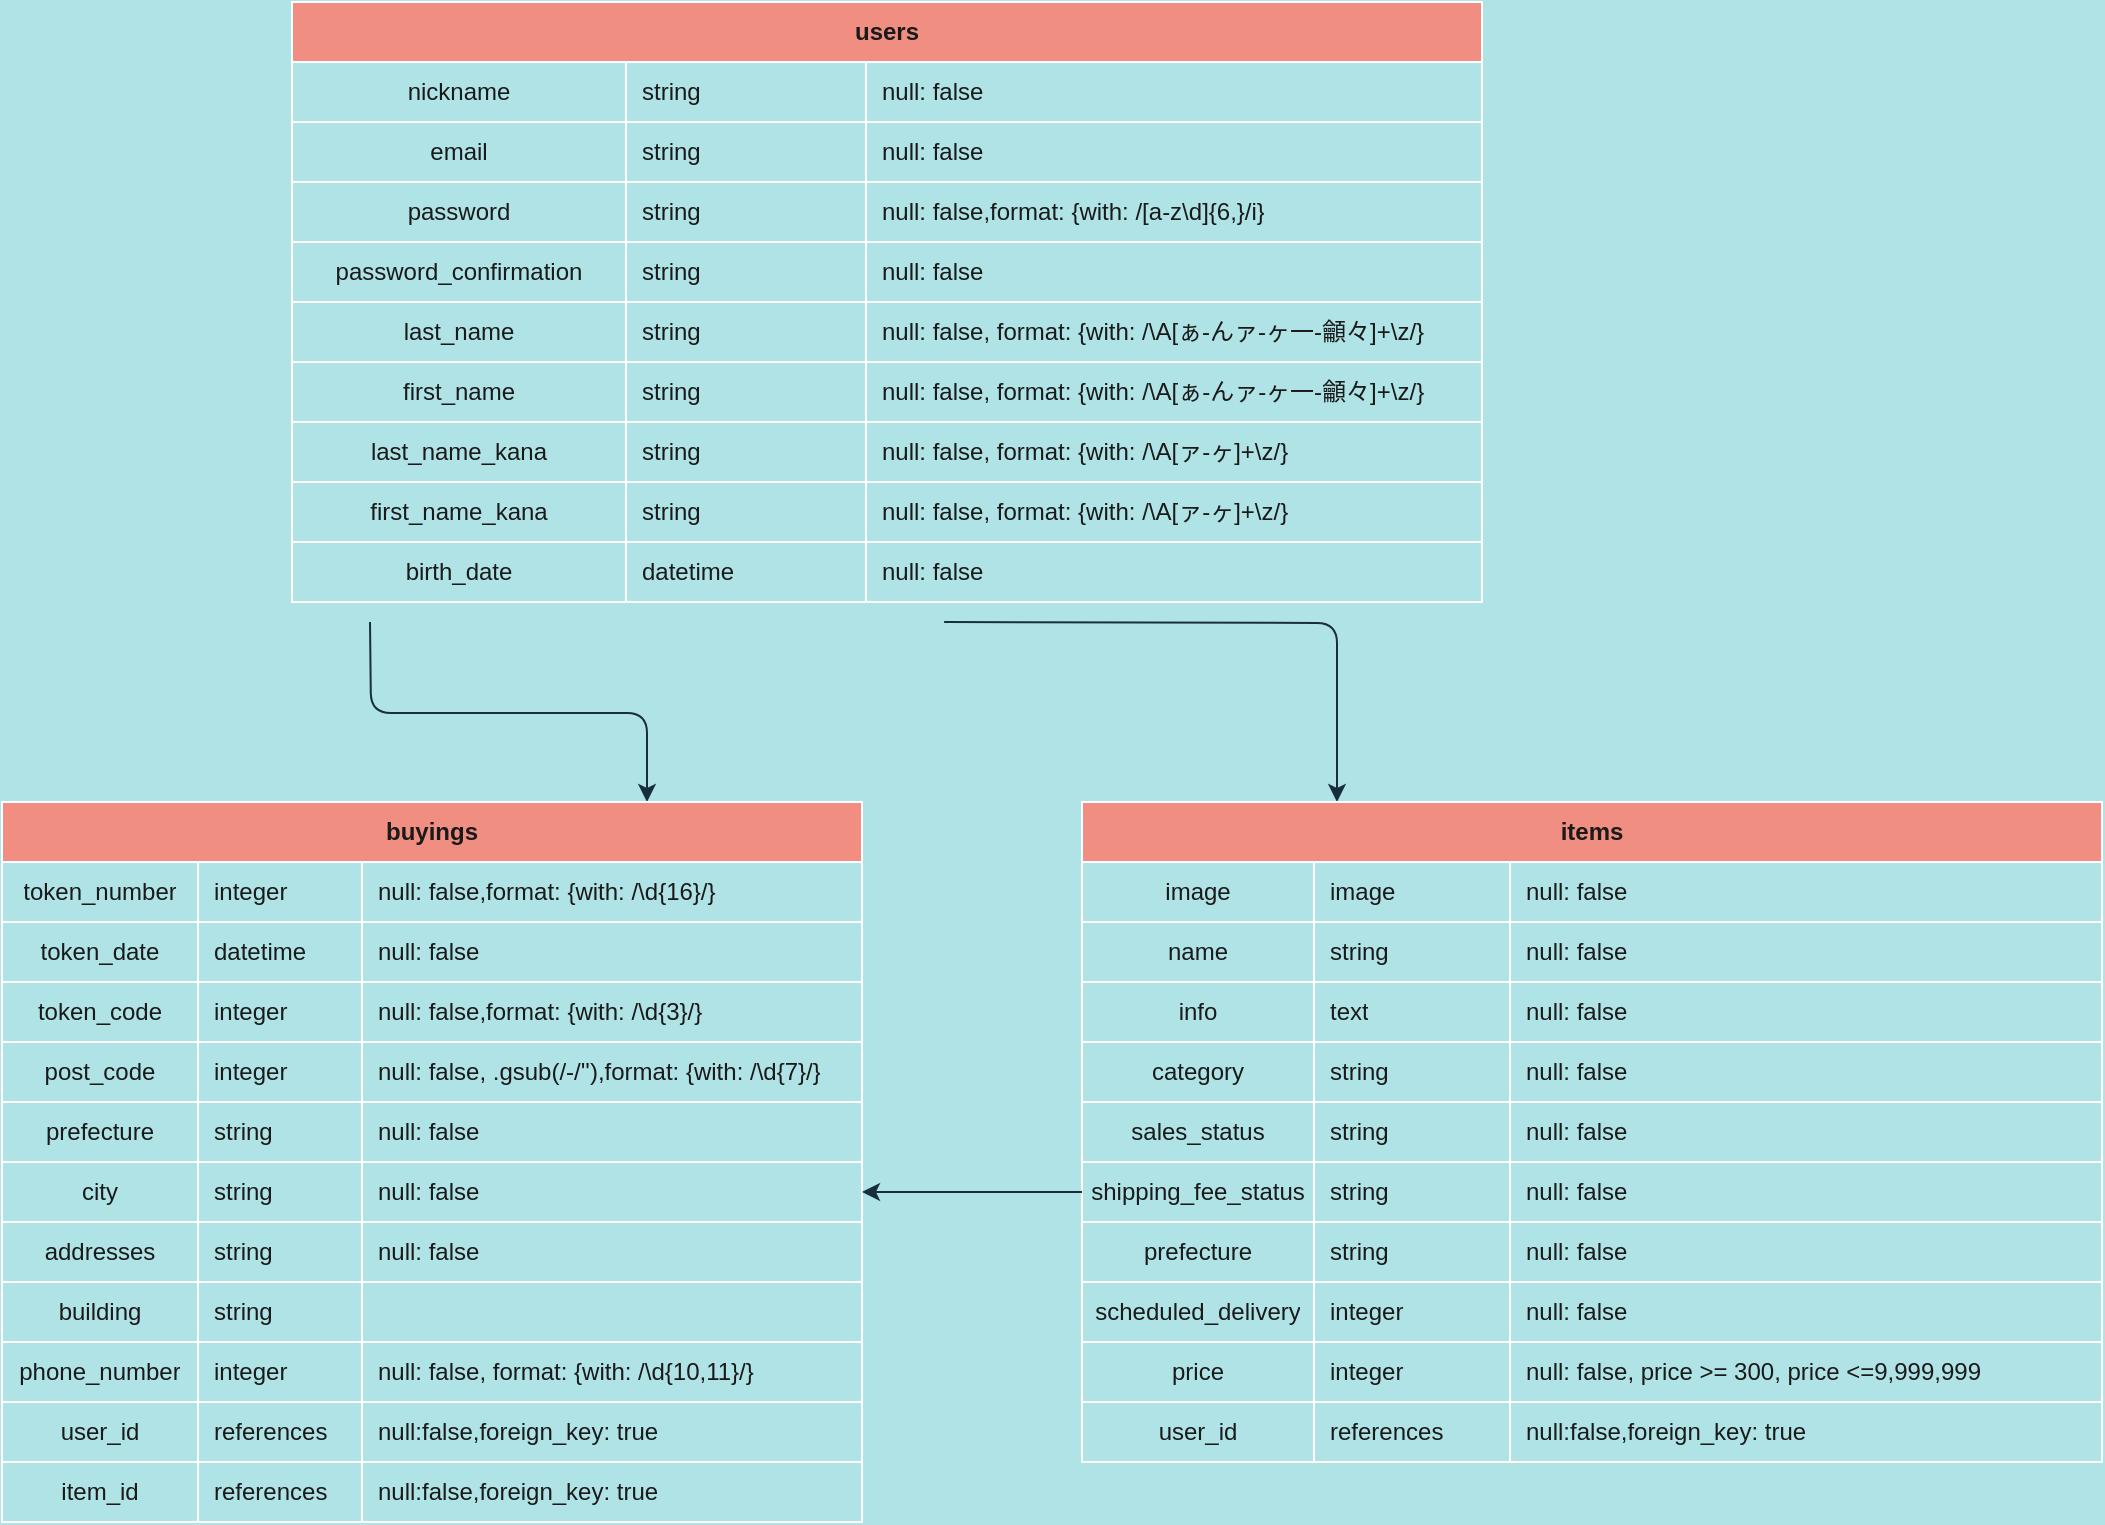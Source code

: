 <mxfile version="14.2.4" type="embed">
    <diagram id="tErA3t9SKFRRtnibJQFi" name="ページ1">
        <mxGraphModel dx="728" dy="680" grid="1" gridSize="10" guides="1" tooltips="1" connect="1" arrows="1" fold="1" page="1" pageScale="1" pageWidth="850" pageHeight="1100" background="#B0E3E6" math="0" shadow="0">
            <root>
                <mxCell id="0"/>
                <mxCell id="1" parent="0"/>
                <mxCell id="2" value="users" style="shape=table;html=1;whiteSpace=wrap;startSize=30;container=1;collapsible=0;childLayout=tableLayout;fixedRows=1;rowLines=0;fontStyle=1;align=center;fillColor=#F08E81;strokeColor=#FFFFFF;fontColor=#1A1A1A;" parent="1" vertex="1">
                    <mxGeometry x="245" y="50" width="595" height="300" as="geometry"/>
                </mxCell>
                <mxCell id="3" value="" style="shape=partialRectangle;html=1;whiteSpace=wrap;collapsible=0;dropTarget=0;pointerEvents=0;fillColor=none;top=0;left=0;bottom=1;right=0;points=[[0,0.5],[1,0.5]];portConstraint=eastwest;strokeColor=#FFFFFF;fontColor=#1A1A1A;" parent="2" vertex="1">
                    <mxGeometry y="30" width="595" height="30" as="geometry"/>
                </mxCell>
                <mxCell id="4" value="nickname" style="shape=partialRectangle;html=1;whiteSpace=wrap;connectable=0;fillColor=none;top=0;left=0;bottom=0;right=0;overflow=hidden;strokeColor=#FFFFFF;fontColor=#1A1A1A;" parent="3" vertex="1">
                    <mxGeometry width="167" height="30" as="geometry"/>
                </mxCell>
                <mxCell id="5" value="string" style="shape=partialRectangle;html=1;whiteSpace=wrap;connectable=0;fillColor=none;top=0;left=0;bottom=0;right=0;align=left;spacingLeft=6;overflow=hidden;strokeColor=#FFFFFF;fontColor=#1A1A1A;" parent="3" vertex="1">
                    <mxGeometry x="167" width="120" height="30" as="geometry"/>
                </mxCell>
                <mxCell id="136" value="&lt;span&gt;null: false&lt;/span&gt;" style="shape=partialRectangle;html=1;whiteSpace=wrap;connectable=0;fillColor=none;top=0;left=0;bottom=0;right=0;align=left;spacingLeft=6;overflow=hidden;strokeColor=#FFFFFF;fontColor=#1A1A1A;" parent="3" vertex="1">
                    <mxGeometry x="287" width="308" height="30" as="geometry"/>
                </mxCell>
                <mxCell id="6" value="" style="shape=partialRectangle;html=1;whiteSpace=wrap;collapsible=0;dropTarget=0;pointerEvents=0;fillColor=none;top=0;left=0;bottom=0;right=0;points=[[0,0.5],[1,0.5]];portConstraint=eastwest;strokeColor=#FFFFFF;fontColor=#1A1A1A;" parent="2" vertex="1">
                    <mxGeometry y="60" width="595" height="30" as="geometry"/>
                </mxCell>
                <mxCell id="7" value="email" style="shape=partialRectangle;html=1;whiteSpace=wrap;connectable=0;fillColor=none;top=0;left=0;bottom=0;right=0;overflow=hidden;strokeColor=#FFFFFF;fontColor=#1A1A1A;" parent="6" vertex="1">
                    <mxGeometry width="167" height="30" as="geometry"/>
                </mxCell>
                <mxCell id="8" value="string" style="shape=partialRectangle;html=1;whiteSpace=wrap;connectable=0;fillColor=none;top=0;left=0;bottom=0;right=0;align=left;spacingLeft=6;overflow=hidden;strokeColor=#FFFFFF;fontColor=#1A1A1A;" parent="6" vertex="1">
                    <mxGeometry x="167" width="120" height="30" as="geometry"/>
                </mxCell>
                <mxCell id="137" value="&lt;span&gt;null: false&lt;/span&gt;" style="shape=partialRectangle;html=1;whiteSpace=wrap;connectable=0;fillColor=none;top=0;left=0;bottom=0;right=0;align=left;spacingLeft=6;overflow=hidden;strokeColor=#FFFFFF;fontColor=#1A1A1A;" parent="6" vertex="1">
                    <mxGeometry x="287" width="308" height="30" as="geometry"/>
                </mxCell>
                <mxCell id="9" value="" style="shape=partialRectangle;html=1;whiteSpace=wrap;collapsible=0;dropTarget=0;pointerEvents=0;fillColor=none;top=0;left=0;bottom=0;right=0;points=[[0,0.5],[1,0.5]];portConstraint=eastwest;strokeColor=#FFFFFF;fontColor=#1A1A1A;" parent="2" vertex="1">
                    <mxGeometry y="90" width="595" height="30" as="geometry"/>
                </mxCell>
                <mxCell id="10" value="password" style="shape=partialRectangle;html=1;whiteSpace=wrap;connectable=0;fillColor=none;top=1;left=1;bottom=1;right=1;overflow=hidden;sketch=0;shadow=0;strokeColor=#FFFFFF;fontColor=#1A1A1A;" parent="9" vertex="1">
                    <mxGeometry width="167" height="30" as="geometry"/>
                </mxCell>
                <mxCell id="11" value="string" style="shape=partialRectangle;html=1;whiteSpace=wrap;connectable=0;fillColor=none;top=1;left=1;bottom=1;right=1;align=left;spacingLeft=6;overflow=hidden;strokeColor=#FFFFFF;fontColor=#1A1A1A;" parent="9" vertex="1">
                    <mxGeometry x="167" width="120" height="30" as="geometry"/>
                </mxCell>
                <mxCell id="138" value="&lt;span&gt;null: false,format: {with: /[a-z\d]{6,}/i}&lt;/span&gt;" style="shape=partialRectangle;html=1;whiteSpace=wrap;connectable=0;fillColor=none;top=1;left=1;bottom=1;right=1;align=left;spacingLeft=6;overflow=hidden;strokeColor=#FFFFFF;fontColor=#1A1A1A;" parent="9" vertex="1">
                    <mxGeometry x="287" width="308" height="30" as="geometry"/>
                </mxCell>
                <mxCell id="15" style="shape=partialRectangle;html=1;whiteSpace=wrap;collapsible=0;dropTarget=0;pointerEvents=0;fillColor=none;top=0;left=0;bottom=0;right=0;points=[[0,0.5],[1,0.5]];portConstraint=eastwest;strokeColor=#FFFFFF;fontColor=#1A1A1A;" parent="2" vertex="1">
                    <mxGeometry y="120" width="595" height="30" as="geometry"/>
                </mxCell>
                <mxCell id="16" value="password_confirmation" style="shape=partialRectangle;html=1;whiteSpace=wrap;connectable=0;fillColor=none;top=1;left=1;bottom=1;right=1;overflow=hidden;sketch=0;shadow=0;strokeColor=#FFFFFF;fontColor=#1A1A1A;" parent="15" vertex="1">
                    <mxGeometry width="167" height="30" as="geometry"/>
                </mxCell>
                <mxCell id="17" value="&lt;span&gt;string&lt;/span&gt;" style="shape=partialRectangle;html=1;whiteSpace=wrap;connectable=0;fillColor=none;top=1;left=1;bottom=1;right=1;align=left;spacingLeft=6;overflow=hidden;strokeColor=#FFFFFF;fontColor=#1A1A1A;" parent="15" vertex="1">
                    <mxGeometry x="167" width="120" height="30" as="geometry"/>
                </mxCell>
                <mxCell id="139" value="&lt;span&gt;null: false&lt;/span&gt;" style="shape=partialRectangle;html=1;whiteSpace=wrap;connectable=0;fillColor=none;top=1;left=1;bottom=1;right=1;align=left;spacingLeft=6;overflow=hidden;strokeColor=#FFFFFF;fontColor=#1A1A1A;" parent="15" vertex="1">
                    <mxGeometry x="287" width="308" height="30" as="geometry"/>
                </mxCell>
                <mxCell id="18" style="shape=partialRectangle;html=1;whiteSpace=wrap;collapsible=0;dropTarget=0;pointerEvents=0;fillColor=none;top=0;left=0;bottom=0;right=0;points=[[0,0.5],[1,0.5]];portConstraint=eastwest;strokeColor=#FFFFFF;fontColor=#1A1A1A;" parent="2" vertex="1">
                    <mxGeometry y="150" width="595" height="30" as="geometry"/>
                </mxCell>
                <mxCell id="19" value="last_name" style="shape=partialRectangle;html=1;whiteSpace=wrap;connectable=0;fillColor=none;top=1;left=1;bottom=1;right=1;overflow=hidden;sketch=0;shadow=0;strokeColor=#FFFFFF;fontColor=#1A1A1A;" parent="18" vertex="1">
                    <mxGeometry width="167" height="30" as="geometry"/>
                </mxCell>
                <mxCell id="20" value="&lt;span&gt;string&lt;/span&gt;" style="shape=partialRectangle;html=1;whiteSpace=wrap;connectable=0;fillColor=none;top=1;left=1;bottom=1;right=1;align=left;spacingLeft=6;overflow=hidden;strokeColor=#FFFFFF;fontColor=#1A1A1A;" parent="18" vertex="1">
                    <mxGeometry x="167" width="120" height="30" as="geometry"/>
                </mxCell>
                <mxCell id="140" value="&lt;span&gt;null: false, format: {with: /\A[ぁ-んァ-ヶ一-龥々]+\z/}&lt;/span&gt;" style="shape=partialRectangle;html=1;whiteSpace=wrap;connectable=0;fillColor=none;top=1;left=1;bottom=1;right=1;align=left;spacingLeft=6;overflow=hidden;strokeColor=#FFFFFF;fontColor=#1A1A1A;" parent="18" vertex="1">
                    <mxGeometry x="287" width="308" height="30" as="geometry"/>
                </mxCell>
                <mxCell id="21" style="shape=partialRectangle;html=1;whiteSpace=wrap;collapsible=0;dropTarget=0;pointerEvents=0;fillColor=none;top=0;left=0;bottom=0;right=0;points=[[0,0.5],[1,0.5]];portConstraint=eastwest;strokeColor=#FFFFFF;fontColor=#1A1A1A;" parent="2" vertex="1">
                    <mxGeometry y="180" width="595" height="30" as="geometry"/>
                </mxCell>
                <mxCell id="22" value="first_name" style="shape=partialRectangle;html=1;whiteSpace=wrap;connectable=0;fillColor=none;top=1;left=1;bottom=1;right=1;overflow=hidden;sketch=0;shadow=0;strokeColor=#FFFFFF;fontColor=#1A1A1A;" parent="21" vertex="1">
                    <mxGeometry width="167" height="30" as="geometry"/>
                </mxCell>
                <mxCell id="23" value="&lt;font face=&quot;helvetica&quot;&gt;string&lt;/font&gt;" style="shape=partialRectangle;html=1;whiteSpace=wrap;connectable=0;fillColor=none;top=1;left=1;bottom=1;right=1;align=left;spacingLeft=6;overflow=hidden;strokeColor=#FFFFFF;fontColor=#1A1A1A;" parent="21" vertex="1">
                    <mxGeometry x="167" width="120" height="30" as="geometry"/>
                </mxCell>
                <mxCell id="141" value="&lt;span&gt;null: false&lt;/span&gt;, format: {with: /\A[ぁ-んァ-ヶ一-龥々]+\z/}" style="shape=partialRectangle;html=1;whiteSpace=wrap;connectable=0;fillColor=none;top=1;left=1;bottom=1;right=1;align=left;spacingLeft=6;overflow=hidden;strokeColor=#FFFFFF;fontColor=#1A1A1A;" parent="21" vertex="1">
                    <mxGeometry x="287" width="308" height="30" as="geometry"/>
                </mxCell>
                <mxCell id="24" style="shape=partialRectangle;html=1;whiteSpace=wrap;collapsible=0;dropTarget=0;pointerEvents=0;fillColor=none;top=0;left=0;bottom=0;right=0;points=[[0,0.5],[1,0.5]];portConstraint=eastwest;strokeColor=#FFFFFF;fontColor=#1A1A1A;" parent="2" vertex="1">
                    <mxGeometry y="210" width="595" height="30" as="geometry"/>
                </mxCell>
                <mxCell id="25" value="last_name_kana" style="shape=partialRectangle;html=1;whiteSpace=wrap;connectable=0;fillColor=none;top=1;left=1;bottom=1;right=1;overflow=hidden;sketch=0;shadow=0;strokeColor=#FFFFFF;fontColor=#1A1A1A;" parent="24" vertex="1">
                    <mxGeometry width="167" height="30" as="geometry"/>
                </mxCell>
                <mxCell id="26" value="&lt;span&gt;string&lt;/span&gt;" style="shape=partialRectangle;html=1;whiteSpace=wrap;connectable=0;fillColor=none;top=1;left=1;bottom=1;right=1;align=left;spacingLeft=6;overflow=hidden;strokeColor=#FFFFFF;fontColor=#1A1A1A;" parent="24" vertex="1">
                    <mxGeometry x="167" width="120" height="30" as="geometry"/>
                </mxCell>
                <mxCell id="142" value="&lt;span&gt;null: false&lt;/span&gt;, format: {with: /\A[ァ-ヶ]+\z/}" style="shape=partialRectangle;html=1;whiteSpace=wrap;connectable=0;fillColor=none;top=1;left=1;bottom=1;right=1;align=left;spacingLeft=6;overflow=hidden;strokeColor=#FFFFFF;fontColor=#1A1A1A;" parent="24" vertex="1">
                    <mxGeometry x="287" width="308" height="30" as="geometry"/>
                </mxCell>
                <mxCell id="27" style="shape=partialRectangle;html=1;whiteSpace=wrap;collapsible=0;dropTarget=0;pointerEvents=0;fillColor=none;top=0;left=0;bottom=0;right=0;points=[[0,0.5],[1,0.5]];portConstraint=eastwest;strokeColor=#FFFFFF;fontColor=#1A1A1A;" parent="2" vertex="1">
                    <mxGeometry y="240" width="595" height="30" as="geometry"/>
                </mxCell>
                <mxCell id="28" value="first_name_kana" style="shape=partialRectangle;html=1;whiteSpace=wrap;connectable=0;fillColor=none;top=1;left=1;bottom=1;right=1;overflow=hidden;sketch=0;shadow=0;strokeColor=#FFFFFF;fontColor=#1A1A1A;" parent="27" vertex="1">
                    <mxGeometry width="167" height="30" as="geometry"/>
                </mxCell>
                <mxCell id="29" value="&lt;span&gt;string&lt;/span&gt;" style="shape=partialRectangle;html=1;whiteSpace=wrap;connectable=0;fillColor=none;top=1;left=1;bottom=1;right=1;align=left;spacingLeft=6;overflow=hidden;strokeColor=#FFFFFF;fontColor=#1A1A1A;" parent="27" vertex="1">
                    <mxGeometry x="167" width="120" height="30" as="geometry"/>
                </mxCell>
                <mxCell id="143" value="&lt;span&gt;null: false&lt;/span&gt;, format: {with: /\A[ァ-ヶ]+\z/}" style="shape=partialRectangle;html=1;whiteSpace=wrap;connectable=0;fillColor=none;top=1;left=1;bottom=1;right=1;align=left;spacingLeft=6;overflow=hidden;strokeColor=#FFFFFF;fontColor=#1A1A1A;" parent="27" vertex="1">
                    <mxGeometry x="287" width="308" height="30" as="geometry"/>
                </mxCell>
                <mxCell id="30" style="shape=partialRectangle;html=1;whiteSpace=wrap;collapsible=0;dropTarget=0;pointerEvents=0;fillColor=none;top=0;left=0;bottom=0;right=0;points=[[0,0.5],[1,0.5]];portConstraint=eastwest;strokeColor=#FFFFFF;fontColor=#1A1A1A;" parent="2" vertex="1">
                    <mxGeometry y="270" width="595" height="30" as="geometry"/>
                </mxCell>
                <mxCell id="31" value="birth_date" style="shape=partialRectangle;html=1;whiteSpace=wrap;connectable=0;fillColor=none;top=1;left=1;bottom=1;right=1;overflow=hidden;sketch=0;shadow=0;strokeColor=#FFFFFF;fontColor=#1A1A1A;" parent="30" vertex="1">
                    <mxGeometry width="167" height="30" as="geometry"/>
                </mxCell>
                <mxCell id="32" value="&lt;span&gt;datetime&lt;/span&gt;" style="shape=partialRectangle;html=1;whiteSpace=wrap;connectable=0;fillColor=none;top=1;left=1;bottom=1;right=1;align=left;spacingLeft=6;overflow=hidden;strokeColor=#FFFFFF;fontColor=#1A1A1A;" parent="30" vertex="1">
                    <mxGeometry x="167" width="120" height="30" as="geometry"/>
                </mxCell>
                <mxCell id="144" value="&lt;span&gt;null: false&lt;/span&gt;" style="shape=partialRectangle;html=1;whiteSpace=wrap;connectable=0;fillColor=none;top=1;left=1;bottom=1;right=1;align=left;spacingLeft=6;overflow=hidden;strokeColor=#FFFFFF;fontColor=#1A1A1A;" parent="30" vertex="1">
                    <mxGeometry x="287" width="308" height="30" as="geometry"/>
                </mxCell>
                <mxCell id="114" style="edgeStyle=orthogonalEdgeStyle;curved=0;rounded=1;sketch=0;orthogonalLoop=1;jettySize=auto;html=1;exitX=0.25;exitY=0;exitDx=0;exitDy=0;strokeColor=#182E3E;fontColor=#1A1A1A;entryX=0.25;entryY=0;entryDx=0;entryDy=0;" parent="1" target="44" edge="1">
                    <mxGeometry relative="1" as="geometry">
                        <mxPoint x="571.059" y="360" as="sourcePoint"/>
                    </mxGeometry>
                </mxCell>
                <mxCell id="44" value="items" style="shape=table;html=1;whiteSpace=wrap;startSize=30;container=1;collapsible=0;childLayout=tableLayout;fixedRows=1;rowLines=0;fontStyle=1;align=center;fillColor=#F08E81;strokeColor=#FFFFFF;fontColor=#1A1A1A;" parent="1" vertex="1">
                    <mxGeometry x="640" y="450" width="510" height="330" as="geometry"/>
                </mxCell>
                <mxCell id="45" value="" style="shape=partialRectangle;html=1;whiteSpace=wrap;collapsible=0;dropTarget=0;pointerEvents=0;fillColor=none;top=0;left=0;bottom=1;right=0;points=[[0,0.5],[1,0.5]];portConstraint=eastwest;strokeColor=#FFFFFF;fontColor=#1A1A1A;" parent="44" vertex="1">
                    <mxGeometry y="30" width="510" height="30" as="geometry"/>
                </mxCell>
                <mxCell id="46" value="image" style="shape=partialRectangle;html=1;whiteSpace=wrap;connectable=0;fillColor=none;top=0;left=0;bottom=0;right=0;overflow=hidden;strokeColor=#FFFFFF;fontColor=#1A1A1A;" parent="45" vertex="1">
                    <mxGeometry width="116" height="30" as="geometry"/>
                </mxCell>
                <mxCell id="47" value="image" style="shape=partialRectangle;html=1;whiteSpace=wrap;connectable=0;fillColor=none;top=0;left=0;bottom=0;right=0;align=left;spacingLeft=6;overflow=hidden;strokeColor=#FFFFFF;fontColor=#1A1A1A;" parent="45" vertex="1">
                    <mxGeometry x="116" width="98" height="30" as="geometry"/>
                </mxCell>
                <mxCell id="156" value="&lt;span&gt;null: false&lt;/span&gt;" style="shape=partialRectangle;html=1;whiteSpace=wrap;connectable=0;fillColor=none;top=0;left=0;bottom=0;right=0;align=left;spacingLeft=6;overflow=hidden;strokeColor=#FFFFFF;fontColor=#1A1A1A;" parent="45" vertex="1">
                    <mxGeometry x="214" width="296" height="30" as="geometry"/>
                </mxCell>
                <mxCell id="48" value="" style="shape=partialRectangle;html=1;whiteSpace=wrap;collapsible=0;dropTarget=0;pointerEvents=0;fillColor=none;top=0;left=0;bottom=0;right=0;points=[[0,0.5],[1,0.5]];portConstraint=eastwest;strokeColor=#FFFFFF;fontColor=#1A1A1A;" parent="44" vertex="1">
                    <mxGeometry y="60" width="510" height="30" as="geometry"/>
                </mxCell>
                <mxCell id="49" value="name" style="shape=partialRectangle;html=1;whiteSpace=wrap;connectable=0;fillColor=none;top=0;left=0;bottom=0;right=0;overflow=hidden;strokeColor=#FFFFFF;fontColor=#1A1A1A;" parent="48" vertex="1">
                    <mxGeometry width="116" height="30" as="geometry"/>
                </mxCell>
                <mxCell id="50" value="string" style="shape=partialRectangle;html=1;whiteSpace=wrap;connectable=0;fillColor=none;top=0;left=0;bottom=0;right=0;align=left;spacingLeft=6;overflow=hidden;strokeColor=#FFFFFF;fontColor=#1A1A1A;" parent="48" vertex="1">
                    <mxGeometry x="116" width="98" height="30" as="geometry"/>
                </mxCell>
                <mxCell id="157" value="&lt;span&gt;null: false&lt;/span&gt;" style="shape=partialRectangle;html=1;whiteSpace=wrap;connectable=0;fillColor=none;top=0;left=0;bottom=0;right=0;align=left;spacingLeft=6;overflow=hidden;strokeColor=#FFFFFF;fontColor=#1A1A1A;" parent="48" vertex="1">
                    <mxGeometry x="214" width="296" height="30" as="geometry"/>
                </mxCell>
                <mxCell id="51" value="" style="shape=partialRectangle;html=1;whiteSpace=wrap;collapsible=0;dropTarget=0;pointerEvents=0;fillColor=none;top=0;left=0;bottom=0;right=0;points=[[0,0.5],[1,0.5]];portConstraint=eastwest;strokeColor=#FFFFFF;fontColor=#1A1A1A;" parent="44" vertex="1">
                    <mxGeometry y="90" width="510" height="30" as="geometry"/>
                </mxCell>
                <mxCell id="52" value="info" style="shape=partialRectangle;html=1;whiteSpace=wrap;connectable=0;fillColor=none;top=1;left=1;bottom=1;right=1;overflow=hidden;sketch=0;shadow=0;strokeColor=#FFFFFF;fontColor=#1A1A1A;" parent="51" vertex="1">
                    <mxGeometry width="116" height="30" as="geometry"/>
                </mxCell>
                <mxCell id="53" value="text" style="shape=partialRectangle;html=1;whiteSpace=wrap;connectable=0;fillColor=none;top=1;left=1;bottom=1;right=1;align=left;spacingLeft=6;overflow=hidden;strokeColor=#FFFFFF;fontColor=#1A1A1A;" parent="51" vertex="1">
                    <mxGeometry x="116" width="98" height="30" as="geometry"/>
                </mxCell>
                <mxCell id="158" value="&lt;span&gt;null: false&lt;/span&gt;" style="shape=partialRectangle;html=1;whiteSpace=wrap;connectable=0;fillColor=none;top=1;left=1;bottom=1;right=1;align=left;spacingLeft=6;overflow=hidden;strokeColor=#FFFFFF;fontColor=#1A1A1A;" parent="51" vertex="1">
                    <mxGeometry x="214" width="296" height="30" as="geometry"/>
                </mxCell>
                <mxCell id="54" style="shape=partialRectangle;html=1;whiteSpace=wrap;collapsible=0;dropTarget=0;pointerEvents=0;fillColor=none;top=0;left=0;bottom=0;right=0;points=[[0,0.5],[1,0.5]];portConstraint=eastwest;strokeColor=#FFFFFF;fontColor=#1A1A1A;" parent="44" vertex="1">
                    <mxGeometry y="120" width="510" height="30" as="geometry"/>
                </mxCell>
                <mxCell id="55" value="category" style="shape=partialRectangle;html=1;whiteSpace=wrap;connectable=0;fillColor=none;top=1;left=1;bottom=1;right=1;overflow=hidden;sketch=0;shadow=0;strokeColor=#FFFFFF;fontColor=#1A1A1A;" parent="54" vertex="1">
                    <mxGeometry width="116" height="30" as="geometry"/>
                </mxCell>
                <mxCell id="56" value="&lt;span&gt;string&lt;/span&gt;" style="shape=partialRectangle;html=1;whiteSpace=wrap;connectable=0;fillColor=none;top=1;left=1;bottom=1;right=1;align=left;spacingLeft=6;overflow=hidden;strokeColor=#FFFFFF;fontColor=#1A1A1A;" parent="54" vertex="1">
                    <mxGeometry x="116" width="98" height="30" as="geometry"/>
                </mxCell>
                <mxCell id="159" value="&lt;span&gt;null: false&lt;/span&gt;" style="shape=partialRectangle;html=1;whiteSpace=wrap;connectable=0;fillColor=none;top=1;left=1;bottom=1;right=1;align=left;spacingLeft=6;overflow=hidden;strokeColor=#FFFFFF;fontColor=#1A1A1A;" parent="54" vertex="1">
                    <mxGeometry x="214" width="296" height="30" as="geometry"/>
                </mxCell>
                <mxCell id="57" style="shape=partialRectangle;html=1;whiteSpace=wrap;collapsible=0;dropTarget=0;pointerEvents=0;fillColor=none;top=0;left=0;bottom=0;right=0;points=[[0,0.5],[1,0.5]];portConstraint=eastwest;strokeColor=#FFFFFF;fontColor=#1A1A1A;" parent="44" vertex="1">
                    <mxGeometry y="150" width="510" height="30" as="geometry"/>
                </mxCell>
                <mxCell id="58" value="sales_status" style="shape=partialRectangle;html=1;whiteSpace=wrap;connectable=0;fillColor=none;top=1;left=1;bottom=1;right=1;overflow=hidden;sketch=0;shadow=0;strokeColor=#FFFFFF;fontColor=#1A1A1A;" parent="57" vertex="1">
                    <mxGeometry width="116" height="30" as="geometry"/>
                </mxCell>
                <mxCell id="59" value="&lt;span&gt;string&lt;/span&gt;" style="shape=partialRectangle;html=1;whiteSpace=wrap;connectable=0;fillColor=none;top=1;left=1;bottom=1;right=1;align=left;spacingLeft=6;overflow=hidden;strokeColor=#FFFFFF;fontColor=#1A1A1A;" parent="57" vertex="1">
                    <mxGeometry x="116" width="98" height="30" as="geometry"/>
                </mxCell>
                <mxCell id="160" value="&lt;span&gt;null: false&lt;/span&gt;" style="shape=partialRectangle;html=1;whiteSpace=wrap;connectable=0;fillColor=none;top=1;left=1;bottom=1;right=1;align=left;spacingLeft=6;overflow=hidden;strokeColor=#FFFFFF;fontColor=#1A1A1A;" parent="57" vertex="1">
                    <mxGeometry x="214" width="296" height="30" as="geometry"/>
                </mxCell>
                <mxCell id="60" style="shape=partialRectangle;html=1;whiteSpace=wrap;collapsible=0;dropTarget=0;pointerEvents=0;fillColor=none;top=0;left=0;bottom=0;right=0;points=[[0,0.5],[1,0.5]];portConstraint=eastwest;strokeColor=#FFFFFF;fontColor=#1A1A1A;" parent="44" vertex="1">
                    <mxGeometry y="180" width="510" height="30" as="geometry"/>
                </mxCell>
                <mxCell id="61" value="shipping_fee_status" style="shape=partialRectangle;html=1;whiteSpace=wrap;connectable=0;fillColor=none;top=1;left=1;bottom=1;right=1;overflow=hidden;sketch=0;shadow=0;strokeColor=#FFFFFF;fontColor=#1A1A1A;" parent="60" vertex="1">
                    <mxGeometry width="116" height="30" as="geometry"/>
                </mxCell>
                <mxCell id="62" value="&lt;span&gt;string&lt;/span&gt;" style="shape=partialRectangle;html=1;whiteSpace=wrap;connectable=0;fillColor=none;top=1;left=1;bottom=1;right=1;align=left;spacingLeft=6;overflow=hidden;strokeColor=#FFFFFF;fontColor=#1A1A1A;" parent="60" vertex="1">
                    <mxGeometry x="116" width="98" height="30" as="geometry"/>
                </mxCell>
                <mxCell id="161" value="&lt;span&gt;null: false&lt;/span&gt;" style="shape=partialRectangle;html=1;whiteSpace=wrap;connectable=0;fillColor=none;top=1;left=1;bottom=1;right=1;align=left;spacingLeft=6;overflow=hidden;strokeColor=#FFFFFF;fontColor=#1A1A1A;" parent="60" vertex="1">
                    <mxGeometry x="214" width="296" height="30" as="geometry"/>
                </mxCell>
                <mxCell id="63" style="shape=partialRectangle;html=1;whiteSpace=wrap;collapsible=0;dropTarget=0;pointerEvents=0;fillColor=none;top=0;left=0;bottom=0;right=0;points=[[0,0.5],[1,0.5]];portConstraint=eastwest;strokeColor=#FFFFFF;fontColor=#1A1A1A;" parent="44" vertex="1">
                    <mxGeometry y="210" width="510" height="30" as="geometry"/>
                </mxCell>
                <mxCell id="64" value="prefecture" style="shape=partialRectangle;html=1;whiteSpace=wrap;connectable=0;fillColor=none;top=1;left=1;bottom=1;right=1;overflow=hidden;sketch=0;shadow=0;strokeColor=#FFFFFF;fontColor=#1A1A1A;" parent="63" vertex="1">
                    <mxGeometry width="116" height="30" as="geometry"/>
                </mxCell>
                <mxCell id="65" value="&lt;span&gt;string&lt;/span&gt;" style="shape=partialRectangle;html=1;whiteSpace=wrap;connectable=0;fillColor=none;top=1;left=1;bottom=1;right=1;align=left;spacingLeft=6;overflow=hidden;strokeColor=#FFFFFF;fontColor=#1A1A1A;" parent="63" vertex="1">
                    <mxGeometry x="116" width="98" height="30" as="geometry"/>
                </mxCell>
                <mxCell id="162" value="&lt;span&gt;null: false&lt;/span&gt;" style="shape=partialRectangle;html=1;whiteSpace=wrap;connectable=0;fillColor=none;top=1;left=1;bottom=1;right=1;align=left;spacingLeft=6;overflow=hidden;strokeColor=#FFFFFF;fontColor=#1A1A1A;" parent="63" vertex="1">
                    <mxGeometry x="214" width="296" height="30" as="geometry"/>
                </mxCell>
                <mxCell id="66" style="shape=partialRectangle;html=1;whiteSpace=wrap;collapsible=0;dropTarget=0;pointerEvents=0;fillColor=none;top=0;left=0;bottom=0;right=0;points=[[0,0.5],[1,0.5]];portConstraint=eastwest;strokeColor=#FFFFFF;fontColor=#1A1A1A;" parent="44" vertex="1">
                    <mxGeometry y="240" width="510" height="30" as="geometry"/>
                </mxCell>
                <mxCell id="67" value="scheduled_delivery" style="shape=partialRectangle;html=1;whiteSpace=wrap;connectable=0;fillColor=none;top=1;left=1;bottom=1;right=1;overflow=hidden;sketch=0;shadow=0;strokeColor=#FFFFFF;fontColor=#1A1A1A;" parent="66" vertex="1">
                    <mxGeometry width="116" height="30" as="geometry"/>
                </mxCell>
                <mxCell id="68" value="&lt;span&gt;integer&lt;/span&gt;" style="shape=partialRectangle;html=1;whiteSpace=wrap;connectable=0;fillColor=none;top=1;left=1;bottom=1;right=1;align=left;spacingLeft=6;overflow=hidden;strokeColor=#FFFFFF;fontColor=#1A1A1A;" parent="66" vertex="1">
                    <mxGeometry x="116" width="98" height="30" as="geometry"/>
                </mxCell>
                <mxCell id="163" value="&lt;span&gt;null: false&lt;/span&gt;" style="shape=partialRectangle;html=1;whiteSpace=wrap;connectable=0;fillColor=none;top=1;left=1;bottom=1;right=1;align=left;spacingLeft=6;overflow=hidden;strokeColor=#FFFFFF;fontColor=#1A1A1A;" parent="66" vertex="1">
                    <mxGeometry x="214" width="296" height="30" as="geometry"/>
                </mxCell>
                <mxCell id="72" style="shape=partialRectangle;html=1;whiteSpace=wrap;collapsible=0;dropTarget=0;pointerEvents=0;fillColor=none;top=0;left=0;bottom=0;right=0;points=[[0,0.5],[1,0.5]];portConstraint=eastwest;strokeColor=#FFFFFF;fontColor=#1A1A1A;" parent="44" vertex="1">
                    <mxGeometry y="270" width="510" height="30" as="geometry"/>
                </mxCell>
                <mxCell id="73" value="price" style="shape=partialRectangle;html=1;whiteSpace=wrap;connectable=0;fillColor=none;top=1;left=1;bottom=1;right=1;overflow=hidden;sketch=0;shadow=0;strokeColor=#FFFFFF;fontColor=#1A1A1A;" parent="72" vertex="1">
                    <mxGeometry width="116" height="30" as="geometry"/>
                </mxCell>
                <mxCell id="74" value="integer" style="shape=partialRectangle;html=1;whiteSpace=wrap;connectable=0;fillColor=none;top=1;left=1;bottom=1;right=1;align=left;spacingLeft=6;overflow=hidden;strokeColor=#FFFFFF;fontColor=#1A1A1A;" parent="72" vertex="1">
                    <mxGeometry x="116" width="98" height="30" as="geometry"/>
                </mxCell>
                <mxCell id="164" value="&lt;span&gt;null: false, price &amp;gt;= 300, price &amp;lt;=9,999,999&lt;/span&gt;" style="shape=partialRectangle;html=1;whiteSpace=wrap;connectable=0;fillColor=none;top=1;left=1;bottom=1;right=1;align=left;spacingLeft=6;overflow=hidden;strokeColor=#FFFFFF;fontColor=#1A1A1A;" parent="72" vertex="1">
                    <mxGeometry x="214" width="296" height="30" as="geometry"/>
                </mxCell>
                <mxCell id="75" style="shape=partialRectangle;html=1;whiteSpace=wrap;collapsible=0;dropTarget=0;pointerEvents=0;fillColor=none;top=0;left=0;bottom=0;right=0;points=[[0,0.5],[1,0.5]];portConstraint=eastwest;strokeColor=#FFFFFF;fontColor=#1A1A1A;" parent="44" vertex="1">
                    <mxGeometry y="300" width="510" height="30" as="geometry"/>
                </mxCell>
                <mxCell id="76" value="user_id" style="shape=partialRectangle;html=1;whiteSpace=wrap;connectable=0;fillColor=none;top=1;left=1;bottom=1;right=1;overflow=hidden;sketch=0;shadow=0;strokeColor=#FFFFFF;fontColor=#1A1A1A;" parent="75" vertex="1">
                    <mxGeometry width="116" height="30" as="geometry"/>
                </mxCell>
                <mxCell id="77" value="references" style="shape=partialRectangle;html=1;whiteSpace=wrap;connectable=0;fillColor=none;top=1;left=1;bottom=1;right=1;align=left;spacingLeft=6;overflow=hidden;strokeColor=#FFFFFF;fontColor=#1A1A1A;" parent="75" vertex="1">
                    <mxGeometry x="116" width="98" height="30" as="geometry"/>
                </mxCell>
                <mxCell id="165" value="&lt;span&gt;null:false,foreign_key: true&lt;/span&gt;&lt;span style=&quot;color: rgba(0 , 0 , 0 , 0) ; font-family: monospace ; font-size: 0px&quot;&gt;%3CmxGraphModel%3E%3Croot%3E%3CmxCell%20id%3D%220%22%2F%3E%3CmxCell%20id%3D%221%22%20parent%3D%220%22%2F%3E%3CmxCell%20id%3D%222%22%20value%3D%22users%22%20style%3D%22shape%3Dtable%3Bhtml%3D1%3BwhiteSpace%3Dwrap%3BstartSize%3D30%3Bcontainer%3D1%3Bcollapsible%3D0%3BchildLayout%3DtableLayout%3BfixedRows%3D1%3BrowLines%3D0%3BfontStyle%3D1%3Balign%3Dcenter%3BfillColor%3D%23F08E81%3BstrokeColor%3D%23FFFFFF%3BfontColor%3D%231A1A1A%3B%22%20vertex%3D%221%22%20parent%3D%221%22%3E%3CmxGeometry%20x%3D%22245%22%20y%3D%2250%22%20width%3D%22365%22%20height%3D%22300%22%20as%3D%22geometry%22%2F%3E%3C%2FmxCell%3E%3CmxCell%20id%3D%223%22%20value%3D%22%22%20style%3D%22shape%3DpartialRectangle%3Bhtml%3D1%3BwhiteSpace%3Dwrap%3Bcollapsible%3D0%3BdropTarget%3D0%3BpointerEvents%3D0%3BfillColor%3Dnone%3Btop%3D0%3Bleft%3D0%3Bbottom%3D1%3Bright%3D0%3Bpoints%3D%5B%5B0%2C0.5%5D%2C%5B1%2C0.5%5D%5D%3BportConstraint%3Deastwest%3BstrokeColor%3D%23FFFFFF%3BfontColor%3D%231A1A1A%3B%22%20vertex%3D%221%22%20parent%3D%222%22%3E%3CmxGeometry%20y%3D%2230%22%20width%3D%22365%22%20height%3D%2230%22%20as%3D%22geometry%22%2F%3E%3C%2FmxCell%3E%3CmxCell%20id%3D%224%22%20value%3D%22nickname%22%20style%3D%22shape%3DpartialRectangle%3Bhtml%3D1%3BwhiteSpace%3Dwrap%3Bconnectable%3D0%3BfillColor%3Dnone%3Btop%3D0%3Bleft%3D0%3Bbottom%3D0%3Bright%3D0%3Boverflow%3Dhidden%3BstrokeColor%3D%23FFFFFF%3BfontColor%3D%231A1A1A%3B%22%20vertex%3D%221%22%20parent%3D%223%22%3E%3CmxGeometry%20width%3D%22135%22%20height%3D%2230%22%20as%3D%22geometry%22%2F%3E%3C%2FmxCell%3E%3CmxCell%20id%3D%225%22%20value%3D%22null%3A%20false%22%20style%3D%22shape%3DpartialRectangle%3Bhtml%3D1%3BwhiteSpace%3Dwrap%3Bconnectable%3D0%3BfillColor%3Dnone%3Btop%3D0%3Bleft%3D0%3Bbottom%3D0%3Bright%3D0%3Balign%3Dleft%3BspacingLeft%3D6%3Boverflow%3Dhidden%3BstrokeColor%3D%23FFFFFF%3BfontColor%3D%231A1A1A%3B%22%20vertex%3D%221%22%20parent%3D%223%22%3E%3CmxGeometry%20x%3D%22135%22%20width%3D%22230%22%20height%3D%2230%22%20as%3D%22geometry%22%2F%3E%3C%2FmxCell%3E%3CmxCell%20id%3D%226%22%20value%3D%22%22%20style%3D%22shape%3DpartialRectangle%3Bhtml%3D1%3BwhiteSpace%3Dwrap%3Bcollapsible%3D0%3BdropTarget%3D0%3BpointerEvents%3D0%3BfillColor%3Dnone%3Btop%3D0%3Bleft%3D0%3Bbottom%3D0%3Bright%3D0%3Bpoints%3D%5B%5B0%2C0.5%5D%2C%5B1%2C0.5%5D%5D%3BportConstraint%3Deastwest%3BstrokeColor%3D%23FFFFFF%3BfontColor%3D%231A1A1A%3B%22%20vertex%3D%221%22%20parent%3D%222%22%3E%3CmxGeometry%20y%3D%2260%22%20width%3D%22365%22%20height%3D%2230%22%20as%3D%22geometry%22%2F%3E%3C%2FmxCell%3E%3CmxCell%20id%3D%227%22%20value%3D%22email%22%20style%3D%22shape%3DpartialRectangle%3Bhtml%3D1%3BwhiteSpace%3Dwrap%3Bconnectable%3D0%3BfillColor%3Dnone%3Btop%3D0%3Bleft%3D0%3Bbottom%3D0%3Bright%3D0%3Boverflow%3Dhidden%3BstrokeColor%3D%23FFFFFF%3BfontColor%3D%231A1A1A%3B%22%20vertex%3D%221%22%20parent%3D%226%22%3E%3CmxGeometry%20width%3D%22135%22%20height%3D%2230%22%20as%3D%22geometry%22%2F%3E%3C%2FmxCell%3E%3CmxCell%20id%3D%228%22%20value%3D%22null%3Afalse%22%20style%3D%22shape%3DpartialRectangle%3Bhtml%3D1%3BwhiteSpace%3Dwrap%3Bconnectable%3D0%3BfillColor%3Dnone%3Btop%3D0%3Bleft%3D0%3Bbottom%3D0%3Bright%3D0%3Balign%3Dleft%3BspacingLeft%3D6%3Boverflow%3Dhidden%3BstrokeColor%3D%23FFFFFF%3BfontColor%3D%231A1A1A%3B%22%20vertex%3D%221%22%20parent%3D%226%22%3E%3CmxGeometry%20x%3D%22135%22%20width%3D%22230%22%20height%3D%2230%22%20as%3D%22geometry%22%2F%3E%3C%2FmxCell%3E%3CmxCell%20id%3D%229%22%20value%3D%22%22%20style%3D%22shape%3DpartialRectangle%3Bhtml%3D1%3BwhiteSpace%3Dwrap%3Bcollapsible%3D0%3BdropTarget%3D0%3BpointerEvents%3D0%3BfillColor%3Dnone%3Btop%3D0%3Bleft%3D0%3Bbottom%3D0%3Bright%3D0%3Bpoints%3D%5B%5B0%2C0.5%5D%2C%5B1%2C0.5%5D%5D%3BportConstraint%3Deastwest%3BstrokeColor%3D%23FFFFFF%3BfontColor%3D%231A1A1A%3B%22%20vertex%3D%221%22%20parent%3D%222%22%3E%3CmxGeometry%20y%3D%2290%22%20width%3D%22365%22%20height%3D%2230%22%20as%3D%22geometry%22%2F%3E%3C%2FmxCell%3E%3CmxCell%20id%3D%2210%22%20value%3D%22password%22%20style%3D%22shape%3DpartialRectangle%3Bhtml%3D1%3BwhiteSpace%3Dwrap%3Bconnectable%3D0%3BfillColor%3Dnone%3Btop%3D1%3Bleft%3D1%3Bbottom%3D1%3Bright%3D1%3Boverflow%3Dhidden%3Bsketch%3D0%3Bshadow%3D0%3BstrokeColor%3D%23FFFFFF%3BfontColor%3D%231A1A1A%3B%22%20vertex%3D%221%22%20parent%3D%229%22%3E%3CmxGeometry%20width%3D%22135%22%20height%3D%2230%22%20as%3D%22geometry%22%2F%3E%3C%2FmxCell%3E%3CmxCell%20id%3D%2211%22%20value%3D%22null%3Afalse%22%20style%3D%22shape%3DpartialRectangle%3Bhtml%3D1%3BwhiteSpace%3Dwrap%3Bconnectable%3D0%3BfillColor%3Dnone%3Btop%3D1%3Bleft%3D1%3Bbottom%3D1%3Bright%3D1%3Balign%3Dleft%3BspacingLeft%3D6%3Boverflow%3Dhidden%3BstrokeColor%3D%23FFFFFF%3BfontColor%3D%231A1A1A%3B%22%20vertex%3D%221%22%20parent%3D%229%22%3E%3CmxGeometry%20x%3D%22135%22%20width%3D%22230%22%20height%3D%2230%22%20as%3D%22geometry%22%2F%3E%3C%2FmxCell%3E%3CmxCell%20id%3D%2212%22%20style%3D%22shape%3DpartialRectangle%3Bhtml%3D1%3BwhiteSpace%3Dwrap%3Bcollapsible%3D0%3BdropTarget%3D0%3BpointerEvents%3D0%3BfillColor%3Dnone%3Btop%3D0%3Bleft%3D0%3Bbottom%3D0%3Bright%3D0%3Bpoints%3D%5B%5B0%2C0.5%5D%2C%5B1%2C0.5%5D%5D%3BportConstraint%3Deastwest%3BstrokeColor%3D%23FFFFFF%3BfontColor%3D%231A1A1A%3B%22%20vertex%3D%221%22%20parent%3D%222%22%3E%3CmxGeometry%20y%3D%22120%22%20width%3D%22365%22%20height%3D%2230%22%20as%3D%22geometry%22%2F%3E%3C%2FmxCell%3E%3CmxCell%20id%3D%2213%22%20value%3D%22password_confirmation%22%20style%3D%22shape%3DpartialRectangle%3Bhtml%3D1%3BwhiteSpace%3Dwrap%3Bconnectable%3D0%3BfillColor%3Dnone%3Btop%3D1%3Bleft%3D1%3Bbottom%3D1%3Bright%3D1%3Boverflow%3Dhidden%3Bsketch%3D0%3Bshadow%3D0%3BstrokeColor%3D%23FFFFFF%3BfontColor%3D%231A1A1A%3B%22%20vertex%3D%221%22%20parent%3D%2212%22%3E%3CmxGeometry%20width%3D%22135%22%20height%3D%2230%22%20as%3D%22geometry%22%2F%3E%3C%2FmxCell%3E%3CmxCell%20id%3D%2214%22%20value%3D%22%26lt%3Bspan%26gt%3Bnull%3Afalse%26lt%3B%2Fspan%26gt%3B%22%20style%3D%22shape%3DpartialRectangle%3Bhtml%3D1%3BwhiteSpace%3Dwrap%3Bconnectable%3D0%3BfillColor%3Dnone%3Btop%3D1%3Bleft%3D1%3Bbottom%3D1%3Bright%3D1%3Balign%3Dleft%3BspacingLeft%3D6%3Boverflow%3Dhidden%3BstrokeColor%3D%23FFFFFF%3BfontColor%3D%231A1A1A%3B%22%20vertex%3D%221%22%20parent%3D%2212%22%3E%3CmxGeometry%20x%3D%22135%22%20width%3D%22230%22%20height%3D%2230%22%20as%3D%22geometry%22%2F%3E%3C%2FmxCell%3E%3CmxCell%20id%3D%2215%22%20style%3D%22shape%3DpartialRectangle%3Bhtml%3D1%3BwhiteSpace%3Dwrap%3Bcollapsible%3D0%3BdropTarget%3D0%3BpointerEvents%3D0%3BfillColor%3Dnone%3Btop%3D0%3Bleft%3D0%3Bbottom%3D0%3Bright%3D0%3Bpoints%3D%5B%5B0%2C0.5%5D%2C%5B1%2C0.5%5D%5D%3BportConstraint%3Deastwest%3BstrokeColor%3D%23FFFFFF%3BfontColor%3D%231A1A1A%3B%22%20vertex%3D%221%22%20parent%3D%222%22%3E%3CmxGeometry%20y%3D%22150%22%20width%3D%22365%22%20height%3D%2230%22%20as%3D%22geometry%22%2F%3E%3C%2FmxCell%3E%3CmxCell%20id%3D%2216%22%20value%3D%22last_name%22%20style%3D%22shape%3DpartialRectangle%3Bhtml%3D1%3BwhiteSpace%3Dwrap%3Bconnectable%3D0%3BfillColor%3Dnone%3Btop%3D1%3Bleft%3D1%3Bbottom%3D1%3Bright%3D1%3Boverflow%3Dhidden%3Bsketch%3D0%3Bshadow%3D0%3BstrokeColor%3D%23FFFFFF%3BfontColor%3D%231A1A1A%3B%22%20vertex%3D%221%22%20parent%3D%2215%22%3E%3CmxGeometry%20width%3D%22135%22%20height%3D%2230%22%20as%3D%22geometry%22%2F%3E%3C%2FmxCell%3E%3CmxCell%20id%3D%2217%22%20value%3D%22%26lt%3Bspan%26gt%3Bnull%3Afalse%26lt%3B%2Fspan%26gt%3B%22%20style%3D%22shape%3DpartialRectangle%3Bhtml%3D1%3BwhiteSpace%3Dwrap%3Bconnectable%3D0%3BfillColor%3Dnone%3Btop%3D1%3Bleft%3D1%3Bbottom%3D1%3Bright%3D1%3Balign%3Dleft%3BspacingLeft%3D6%3Boverflow%3Dhidden%3BstrokeColor%3D%23FFFFFF%3BfontColor%3D%231A1A1A%3B%22%20vertex%3D%221%22%20parent%3D%2215%22%3E%3CmxGeometry%20x%3D%22135%22%20width%3D%22230%22%20height%3D%2230%22%20as%3D%22geometry%22%2F%3E%3C%2FmxCell%3E%3CmxCell%20id%3D%2218%22%20style%3D%22shape%3DpartialRectangle%3Bhtml%3D1%3BwhiteSpace%3Dwrap%3Bcollapsible%3D0%3BdropTarget%3D0%3BpointerEvents%3D0%3BfillColor%3Dnone%3Btop%3D0%3Bleft%3D0%3Bbottom%3D0%3Bright%3D0%3Bpoints%3D%5B%5B0%2C0.5%5D%2C%5B1%2C0.5%5D%5D%3BportConstraint%3Deastwest%3BstrokeColor%3D%23FFFFFF%3BfontColor%3D%231A1A1A%3B%22%20vertex%3D%221%22%20parent%3D%222%22%3E%3CmxGeometry%20y%3D%22180%22%20width%3D%22365%22%20height%3D%2230%22%20as%3D%22geometry%22%2F%3E%3C%2FmxCell%3E%3CmxCell%20id%3D%2219%22%20value%3D%22first_name%22%20style%3D%22shape%3DpartialRectangle%3Bhtml%3D1%3BwhiteSpace%3Dwrap%3Bconnectable%3D0%3BfillColor%3Dnone%3Btop%3D1%3Bleft%3D1%3Bbottom%3D1%3Bright%3D1%3Boverflow%3Dhidden%3Bsketch%3D0%3Bshadow%3D0%3BstrokeColor%3D%23FFFFFF%3BfontColor%3D%231A1A1A%3B%22%20vertex%3D%221%22%20parent%3D%2218%22%3E%3CmxGeometry%20width%3D%22135%22%20height%3D%2230%22%20as%3D%22geometry%22%2F%3E%3C%2FmxCell%3E%3CmxCell%20id%3D%2220%22%20value%3D%22%26lt%3Bspan%26gt%3Bnull%3Afalse%26lt%3B%2Fspan%26gt%3B%22%20style%3D%22shape%3DpartialRectangle%3Bhtml%3D1%3BwhiteSpace%3Dwrap%3Bconnectable%3D0%3BfillColor%3Dnone%3Btop%3D1%3Bleft%3D1%3Bbottom%3D1%3Bright%3D1%3Balign%3Dleft%3BspacingLeft%3D6%3Boverflow%3Dhidden%3BstrokeColor%3D%23FFFFFF%3BfontColor%3D%231A1A1A%3B%22%20vertex%3D%221%22%20parent%3D%2218%22%3E%3CmxGeometry%20x%3D%22135%22%20width%3D%22230%22%20height%3D%2230%22%20as%3D%22geometry%22%2F%3E%3C%2FmxCell%3E%3CmxCell%20id%3D%2221%22%20style%3D%22shape%3DpartialRectangle%3Bhtml%3D1%3BwhiteSpace%3Dwrap%3Bcollapsible%3D0%3BdropTarget%3D0%3BpointerEvents%3D0%3BfillColor%3Dnone%3Btop%3D0%3Bleft%3D0%3Bbottom%3D0%3Bright%3D0%3Bpoints%3D%5B%5B0%2C0.5%5D%2C%5B1%2C0.5%5D%5D%3BportConstraint%3Deastwest%3BstrokeColor%3D%23FFFFFF%3BfontColor%3D%231A1A1A%3B%22%20vertex%3D%221%22%20parent%3D%222%22%3E%3CmxGeometry%20y%3D%22210%22%20width%3D%22365%22%20height%3D%2230%22%20as%3D%22geometry%22%2F%3E%3C%2FmxCell%3E%3CmxCell%20id%3D%2222%22%20value%3D%22last_name_kana%22%20style%3D%22shape%3DpartialRectangle%3Bhtml%3D1%3BwhiteSpace%3Dwrap%3Bconnectable%3D0%3BfillColor%3Dnone%3Btop%3D1%3Bleft%3D1%3Bbottom%3D1%3Bright%3D1%3Boverflow%3Dhidden%3Bsketch%3D0%3Bshadow%3D0%3BstrokeColor%3D%23FFFFFF%3BfontColor%3D%231A1A1A%3B%22%20vertex%3D%221%22%20parent%3D%2221%22%3E%3CmxGeometry%20width%3D%22135%22%20height%3D%2230%22%20as%3D%22geometry%22%2F%3E%3C%2FmxCell%3E%3CmxCell%20id%3D%2223%22%20value%3D%22%26lt%3Bspan%26gt%3Bnull%3Afalse%26lt%3B%2Fspan%26gt%3B%22%20style%3D%22shape%3DpartialRectangle%3Bhtml%3D1%3BwhiteSpace%3Dwrap%3Bconnectable%3D0%3BfillColor%3Dnone%3Btop%3D1%3Bleft%3D1%3Bbottom%3D1%3Bright%3D1%3Balign%3Dleft%3BspacingLeft%3D6%3Boverflow%3Dhidden%3BstrokeColor%3D%23FFFFFF%3BfontColor%3D%231A1A1A%3B%22%20vertex%3D%221%22%20parent%3D%2221%22%3E%3CmxGeometry%20x%3D%22135%22%20width%3D%22230%22%20height%3D%2230%22%20as%3D%22geometry%22%2F%3E%3C%2FmxCell%3E%3CmxCell%20id%3D%2224%22%20style%3D%22shape%3DpartialRectangle%3Bhtml%3D1%3BwhiteSpace%3Dwrap%3Bcollapsible%3D0%3BdropTarget%3D0%3BpointerEvents%3D0%3BfillColor%3Dnone%3Btop%3D0%3Bleft%3D0%3Bbottom%3D0%3Bright%3D0%3Bpoints%3D%5B%5B0%2C0.5%5D%2C%5B1%2C0.5%5D%5D%3BportConstraint%3Deastwest%3BstrokeColor%3D%23FFFFFF%3BfontColor%3D%231A1A1A%3B%22%20vertex%3D%221%22%20parent%3D%222%22%3E%3CmxGeometry%20y%3D%22240%22%20width%3D%22365%22%20height%3D%2230%22%20as%3D%22geometry%22%2F%3E%3C%2FmxCell%3E%3CmxCell%20id%3D%2225%22%20value%3D%22first_name_kana%22%20style%3D%22shape%3DpartialRectangle%3Bhtml%3D1%3BwhiteSpace%3Dwrap%3Bconnectable%3D0%3BfillColor%3Dnone%3Btop%3D1%3Bleft%3D1%3Bbottom%3D1%3Bright%3D1%3Boverflow%3Dhidden%3Bsketch%3D0%3Bshadow%3D0%3BstrokeColor%3D%23FFFFFF%3BfontColor%3D%231A1A1A%3B%22%20vertex%3D%221%22%20parent%3D%2224%22%3E%3CmxGeometry%20width%3D%22135%22%20height%3D%2230%22%20as%3D%22geometry%22%2F%3E%3C%2FmxCell%3E%3CmxCell%20id%3D%2226%22%20value%3D%22%26lt%3Bspan%26gt%3Bnull%3Afalse%26lt%3B%2Fspan%26gt%3B%22%20style%3D%22shape%3DpartialRectangle%3Bhtml%3D1%3BwhiteSpace%3Dwrap%3Bconnectable%3D0%3BfillColor%3Dnone%3Btop%3D1%3Bleft%3D1%3Bbottom%3D1%3Bright%3D1%3Balign%3Dleft%3BspacingLeft%3D6%3Boverflow%3Dhidden%3BstrokeColor%3D%23FFFFFF%3BfontColor%3D%231A1A1A%3B%22%20vertex%3D%221%22%20parent%3D%2224%22%3E%3CmxGeometry%20x%3D%22135%22%20width%3D%22230%22%20height%3D%2230%22%20as%3D%22geometry%22%2F%3E%3C%2FmxCell%3E%3CmxCell%20id%3D%2227%22%20style%3D%22shape%3DpartialRectangle%3Bhtml%3D1%3BwhiteSpace%3Dwrap%3Bcollapsible%3D0%3BdropTarget%3D0%3BpointerEvents%3D0%3BfillColor%3Dnone%3Btop%3D0%3Bleft%3D0%3Bbottom%3D0%3Bright%3D0%3Bpoints%3D%5B%5B0%2C0.5%5D%2C%5B1%2C0.5%5D%5D%3BportConstraint%3Deastwest%3BstrokeColor%3D%23FFFFFF%3BfontColor%3D%231A1A1A%3B%22%20vertex%3D%221%22%20parent%3D%222%22%3E%3CmxGeometry%20y%3D%22270%22%20width%3D%22365%22%20height%3D%2230%22%20as%3D%22geometry%22%2F%3E%3C%2FmxCell%3E%3CmxCell%20id%3D%2228%22%20value%3D%22birth_date%22%20style%3D%22shape%3DpartialRectangle%3Bhtml%3D1%3BwhiteSpace%3Dwrap%3Bconnectable%3D0%3BfillColor%3Dnone%3Btop%3D1%3Bleft%3D1%3Bbottom%3D1%3Bright%3D1%3Boverflow%3Dhidden%3Bsketch%3D0%3Bshadow%3D0%3BstrokeColor%3D%23FFFFFF%3BfontColor%3D%231A1A1A%3B%22%20vertex%3D%221%22%20parent%3D%2227%22%3E%3CmxGeometry%20width%3D%22135%22%20height%3D%2230%22%20as%3D%22geometry%22%2F%3E%3C%2FmxCell%3E%3CmxCell%20id%3D%2229%22%20value%3D%22%26lt%3Bspan%26gt%3Bnull%3Afalse%26lt%3B%2Fspan%26gt%3B%22%20style%3D%22shape%3DpartialRectangle%3Bhtml%3D1%3BwhiteSpace%3Dwrap%3Bconnectable%3D0%3BfillColor%3Dnone%3Btop%3D1%3Bleft%3D1%3Bbottom%3D1%3Bright%3D1%3Balign%3Dleft%3BspacingLeft%3D6%3Boverflow%3Dhidden%3BstrokeColor%3D%23FFFFFF%3BfontColor%3D%231A1A1A%3B%22%20vertex%3D%221%22%20parent%3D%2227%22%3E%3CmxGeometry%20x%3D%22135%22%20width%3D%22230%22%20height%3D%2230%22%20as%3D%22geometry%22%2F%3E%3C%2FmxCell%3E%3C%2Froot%3E%3C%2FmxGraphModel%3E&lt;/span&gt;" style="shape=partialRectangle;html=1;whiteSpace=wrap;connectable=0;fillColor=none;top=1;left=1;bottom=1;right=1;align=left;spacingLeft=6;overflow=hidden;strokeColor=#FFFFFF;fontColor=#1A1A1A;" parent="75" vertex="1">
                    <mxGeometry x="214" width="296" height="30" as="geometry"/>
                </mxCell>
                <mxCell id="115" style="edgeStyle=orthogonalEdgeStyle;curved=0;rounded=1;sketch=0;orthogonalLoop=1;jettySize=auto;html=1;exitX=0.75;exitY=0;exitDx=0;exitDy=0;strokeColor=#182E3E;fontColor=#1A1A1A;entryX=0.75;entryY=0;entryDx=0;entryDy=0;" parent="1" target="78" edge="1">
                    <mxGeometry relative="1" as="geometry">
                        <mxPoint x="284" y="360" as="sourcePoint"/>
                    </mxGeometry>
                </mxCell>
                <mxCell id="78" value="buyings" style="shape=table;html=1;whiteSpace=wrap;startSize=30;container=1;collapsible=0;childLayout=tableLayout;fixedRows=1;rowLines=0;fontStyle=1;align=center;fillColor=#F08E81;strokeColor=#FFFFFF;fontColor=#1A1A1A;" parent="1" vertex="1">
                    <mxGeometry x="100" y="450" width="430" height="360" as="geometry"/>
                </mxCell>
                <mxCell id="79" value="" style="shape=partialRectangle;html=1;whiteSpace=wrap;collapsible=0;dropTarget=0;pointerEvents=0;fillColor=none;top=0;left=0;bottom=1;right=0;points=[[0,0.5],[1,0.5]];portConstraint=eastwest;strokeColor=#FFFFFF;fontColor=#1A1A1A;" parent="78" vertex="1">
                    <mxGeometry y="30" width="430" height="30" as="geometry"/>
                </mxCell>
                <mxCell id="80" value="token_number" style="shape=partialRectangle;html=1;whiteSpace=wrap;connectable=0;fillColor=none;top=0;left=0;bottom=0;right=0;overflow=hidden;strokeColor=#FFFFFF;fontColor=#1A1A1A;" parent="79" vertex="1">
                    <mxGeometry width="98" height="30" as="geometry"/>
                </mxCell>
                <mxCell id="81" value="integer" style="shape=partialRectangle;html=1;whiteSpace=wrap;connectable=0;fillColor=none;top=0;left=0;bottom=0;right=0;align=left;spacingLeft=6;overflow=hidden;strokeColor=#FFFFFF;fontColor=#1A1A1A;" parent="79" vertex="1">
                    <mxGeometry x="98" width="82" height="30" as="geometry"/>
                </mxCell>
                <mxCell id="145" value="&lt;span&gt;null: false,format: {with: /\d{16}/}&lt;/span&gt;" style="shape=partialRectangle;html=1;whiteSpace=wrap;connectable=0;fillColor=none;top=0;left=0;bottom=0;right=0;align=left;spacingLeft=6;overflow=hidden;strokeColor=#FFFFFF;fontColor=#1A1A1A;" parent="79" vertex="1">
                    <mxGeometry x="180" width="250" height="30" as="geometry"/>
                </mxCell>
                <mxCell id="82" value="" style="shape=partialRectangle;html=1;whiteSpace=wrap;collapsible=0;dropTarget=0;pointerEvents=0;fillColor=none;top=0;left=0;bottom=0;right=0;points=[[0,0.5],[1,0.5]];portConstraint=eastwest;strokeColor=#FFFFFF;fontColor=#1A1A1A;" parent="78" vertex="1">
                    <mxGeometry y="60" width="430" height="30" as="geometry"/>
                </mxCell>
                <mxCell id="83" value="token_date" style="shape=partialRectangle;html=1;whiteSpace=wrap;connectable=0;fillColor=none;top=0;left=0;bottom=0;right=0;overflow=hidden;strokeColor=#FFFFFF;fontColor=#1A1A1A;" parent="82" vertex="1">
                    <mxGeometry width="98" height="30" as="geometry"/>
                </mxCell>
                <mxCell id="84" value="datetime" style="shape=partialRectangle;html=1;whiteSpace=wrap;connectable=0;fillColor=none;top=0;left=0;bottom=0;right=0;align=left;spacingLeft=6;overflow=hidden;strokeColor=#FFFFFF;fontColor=#1A1A1A;" parent="82" vertex="1">
                    <mxGeometry x="98" width="82" height="30" as="geometry"/>
                </mxCell>
                <mxCell id="146" value="&lt;span&gt;null: false&lt;/span&gt;" style="shape=partialRectangle;html=1;whiteSpace=wrap;connectable=0;fillColor=none;top=0;left=0;bottom=0;right=0;align=left;spacingLeft=6;overflow=hidden;strokeColor=#FFFFFF;fontColor=#1A1A1A;" parent="82" vertex="1">
                    <mxGeometry x="180" width="250" height="30" as="geometry"/>
                </mxCell>
                <mxCell id="85" value="" style="shape=partialRectangle;html=1;whiteSpace=wrap;collapsible=0;dropTarget=0;pointerEvents=0;fillColor=none;top=0;left=0;bottom=0;right=0;points=[[0,0.5],[1,0.5]];portConstraint=eastwest;strokeColor=#FFFFFF;fontColor=#1A1A1A;" parent="78" vertex="1">
                    <mxGeometry y="90" width="430" height="30" as="geometry"/>
                </mxCell>
                <mxCell id="86" value="token_code" style="shape=partialRectangle;html=1;whiteSpace=wrap;connectable=0;fillColor=none;top=1;left=1;bottom=1;right=1;overflow=hidden;sketch=0;shadow=0;strokeColor=#FFFFFF;fontColor=#1A1A1A;" parent="85" vertex="1">
                    <mxGeometry width="98" height="30" as="geometry"/>
                </mxCell>
                <mxCell id="87" value="integer" style="shape=partialRectangle;html=1;whiteSpace=wrap;connectable=0;fillColor=none;top=1;left=1;bottom=1;right=1;align=left;spacingLeft=6;overflow=hidden;strokeColor=#FFFFFF;fontColor=#1A1A1A;" parent="85" vertex="1">
                    <mxGeometry x="98" width="82" height="30" as="geometry"/>
                </mxCell>
                <mxCell id="147" value="&lt;span&gt;null: false&lt;/span&gt;,format: {with: /\d{3}/}" style="shape=partialRectangle;html=1;whiteSpace=wrap;connectable=0;fillColor=none;top=1;left=1;bottom=1;right=1;align=left;spacingLeft=6;overflow=hidden;strokeColor=#FFFFFF;fontColor=#1A1A1A;" parent="85" vertex="1">
                    <mxGeometry x="180" width="250" height="30" as="geometry"/>
                </mxCell>
                <mxCell id="88" style="shape=partialRectangle;html=1;whiteSpace=wrap;collapsible=0;dropTarget=0;pointerEvents=0;fillColor=none;top=0;left=0;bottom=0;right=0;points=[[0,0.5],[1,0.5]];portConstraint=eastwest;strokeColor=#FFFFFF;fontColor=#1A1A1A;" parent="78" vertex="1">
                    <mxGeometry y="120" width="430" height="30" as="geometry"/>
                </mxCell>
                <mxCell id="89" value="post_code" style="shape=partialRectangle;html=1;whiteSpace=wrap;connectable=0;fillColor=none;top=1;left=1;bottom=1;right=1;overflow=hidden;sketch=0;shadow=0;strokeColor=#FFFFFF;fontColor=#1A1A1A;" parent="88" vertex="1">
                    <mxGeometry width="98" height="30" as="geometry"/>
                </mxCell>
                <mxCell id="90" value="&lt;span&gt;integer&lt;/span&gt;" style="shape=partialRectangle;html=1;whiteSpace=wrap;connectable=0;fillColor=none;top=1;left=1;bottom=1;right=1;align=left;spacingLeft=6;overflow=hidden;strokeColor=#FFFFFF;fontColor=#1A1A1A;" parent="88" vertex="1">
                    <mxGeometry x="98" width="82" height="30" as="geometry"/>
                </mxCell>
                <mxCell id="148" value="&lt;span&gt;null: false, .gsub(/-/''),format: {with: /\d{7}/}&lt;/span&gt;" style="shape=partialRectangle;html=1;whiteSpace=wrap;connectable=0;fillColor=none;top=1;left=1;bottom=1;right=1;align=left;spacingLeft=6;overflow=hidden;strokeColor=#FFFFFF;fontColor=#1A1A1A;" parent="88" vertex="1">
                    <mxGeometry x="180" width="250" height="30" as="geometry"/>
                </mxCell>
                <mxCell id="91" style="shape=partialRectangle;html=1;whiteSpace=wrap;collapsible=0;dropTarget=0;pointerEvents=0;fillColor=none;top=0;left=0;bottom=0;right=0;points=[[0,0.5],[1,0.5]];portConstraint=eastwest;strokeColor=#FFFFFF;fontColor=#1A1A1A;" parent="78" vertex="1">
                    <mxGeometry y="150" width="430" height="30" as="geometry"/>
                </mxCell>
                <mxCell id="92" value="prefecture" style="shape=partialRectangle;html=1;whiteSpace=wrap;connectable=0;fillColor=none;top=1;left=1;bottom=1;right=1;overflow=hidden;sketch=0;shadow=0;strokeColor=#FFFFFF;fontColor=#1A1A1A;" parent="91" vertex="1">
                    <mxGeometry width="98" height="30" as="geometry"/>
                </mxCell>
                <mxCell id="93" value="&lt;span&gt;string&lt;/span&gt;" style="shape=partialRectangle;html=1;whiteSpace=wrap;connectable=0;fillColor=none;top=1;left=1;bottom=1;right=1;align=left;spacingLeft=6;overflow=hidden;strokeColor=#FFFFFF;fontColor=#1A1A1A;" parent="91" vertex="1">
                    <mxGeometry x="98" width="82" height="30" as="geometry"/>
                </mxCell>
                <mxCell id="149" value="&lt;span&gt;null: false&lt;/span&gt;" style="shape=partialRectangle;html=1;whiteSpace=wrap;connectable=0;fillColor=none;top=1;left=1;bottom=1;right=1;align=left;spacingLeft=6;overflow=hidden;strokeColor=#FFFFFF;fontColor=#1A1A1A;" parent="91" vertex="1">
                    <mxGeometry x="180" width="250" height="30" as="geometry"/>
                </mxCell>
                <mxCell id="94" style="shape=partialRectangle;html=1;whiteSpace=wrap;collapsible=0;dropTarget=0;pointerEvents=0;fillColor=none;top=0;left=0;bottom=0;right=0;points=[[0,0.5],[1,0.5]];portConstraint=eastwest;strokeColor=#FFFFFF;fontColor=#1A1A1A;" parent="78" vertex="1">
                    <mxGeometry y="180" width="430" height="30" as="geometry"/>
                </mxCell>
                <mxCell id="95" value="city" style="shape=partialRectangle;html=1;whiteSpace=wrap;connectable=0;fillColor=none;top=1;left=1;bottom=1;right=1;overflow=hidden;sketch=0;shadow=0;strokeColor=#FFFFFF;fontColor=#1A1A1A;" parent="94" vertex="1">
                    <mxGeometry width="98" height="30" as="geometry"/>
                </mxCell>
                <mxCell id="96" value="&lt;span&gt;string&lt;/span&gt;" style="shape=partialRectangle;html=1;whiteSpace=wrap;connectable=0;fillColor=none;top=1;left=1;bottom=1;right=1;align=left;spacingLeft=6;overflow=hidden;strokeColor=#FFFFFF;fontColor=#1A1A1A;" parent="94" vertex="1">
                    <mxGeometry x="98" width="82" height="30" as="geometry"/>
                </mxCell>
                <mxCell id="150" value="&lt;span&gt;null: false&lt;/span&gt;" style="shape=partialRectangle;html=1;whiteSpace=wrap;connectable=0;fillColor=none;top=1;left=1;bottom=1;right=1;align=left;spacingLeft=6;overflow=hidden;strokeColor=#FFFFFF;fontColor=#1A1A1A;" parent="94" vertex="1">
                    <mxGeometry x="180" width="250" height="30" as="geometry"/>
                </mxCell>
                <mxCell id="97" style="shape=partialRectangle;html=1;whiteSpace=wrap;collapsible=0;dropTarget=0;pointerEvents=0;fillColor=none;top=0;left=0;bottom=0;right=0;points=[[0,0.5],[1,0.5]];portConstraint=eastwest;strokeColor=#FFFFFF;fontColor=#1A1A1A;" parent="78" vertex="1">
                    <mxGeometry y="210" width="430" height="30" as="geometry"/>
                </mxCell>
                <mxCell id="98" value="addresses" style="shape=partialRectangle;html=1;whiteSpace=wrap;connectable=0;fillColor=none;top=1;left=1;bottom=1;right=1;overflow=hidden;sketch=0;shadow=0;strokeColor=#FFFFFF;fontColor=#1A1A1A;" parent="97" vertex="1">
                    <mxGeometry width="98" height="30" as="geometry"/>
                </mxCell>
                <mxCell id="99" value="&lt;span&gt;string&lt;/span&gt;" style="shape=partialRectangle;html=1;whiteSpace=wrap;connectable=0;fillColor=none;top=1;left=1;bottom=1;right=1;align=left;spacingLeft=6;overflow=hidden;strokeColor=#FFFFFF;fontColor=#1A1A1A;" parent="97" vertex="1">
                    <mxGeometry x="98" width="82" height="30" as="geometry"/>
                </mxCell>
                <mxCell id="151" value="&lt;span&gt;null: false&lt;/span&gt;" style="shape=partialRectangle;html=1;whiteSpace=wrap;connectable=0;fillColor=none;top=1;left=1;bottom=1;right=1;align=left;spacingLeft=6;overflow=hidden;strokeColor=#FFFFFF;fontColor=#1A1A1A;" parent="97" vertex="1">
                    <mxGeometry x="180" width="250" height="30" as="geometry"/>
                </mxCell>
                <mxCell id="100" style="shape=partialRectangle;html=1;whiteSpace=wrap;collapsible=0;dropTarget=0;pointerEvents=0;fillColor=none;top=0;left=0;bottom=0;right=0;points=[[0,0.5],[1,0.5]];portConstraint=eastwest;strokeColor=#FFFFFF;fontColor=#1A1A1A;" parent="78" vertex="1">
                    <mxGeometry y="240" width="430" height="30" as="geometry"/>
                </mxCell>
                <mxCell id="101" value="building" style="shape=partialRectangle;html=1;whiteSpace=wrap;connectable=0;fillColor=none;top=1;left=1;bottom=1;right=1;overflow=hidden;sketch=0;shadow=0;strokeColor=#FFFFFF;fontColor=#1A1A1A;" parent="100" vertex="1">
                    <mxGeometry width="98" height="30" as="geometry"/>
                </mxCell>
                <mxCell id="102" value="string" style="shape=partialRectangle;html=1;whiteSpace=wrap;connectable=0;fillColor=none;top=1;left=1;bottom=1;right=1;align=left;spacingLeft=6;overflow=hidden;strokeColor=#FFFFFF;fontColor=#1A1A1A;" parent="100" vertex="1">
                    <mxGeometry x="98" width="82" height="30" as="geometry"/>
                </mxCell>
                <mxCell id="152" style="shape=partialRectangle;html=1;whiteSpace=wrap;connectable=0;fillColor=none;top=1;left=1;bottom=1;right=1;align=left;spacingLeft=6;overflow=hidden;strokeColor=#FFFFFF;fontColor=#1A1A1A;" parent="100" vertex="1">
                    <mxGeometry x="180" width="250" height="30" as="geometry"/>
                </mxCell>
                <mxCell id="103" style="shape=partialRectangle;html=1;whiteSpace=wrap;collapsible=0;dropTarget=0;pointerEvents=0;fillColor=none;top=0;left=0;bottom=0;right=0;points=[[0,0.5],[1,0.5]];portConstraint=eastwest;strokeColor=#FFFFFF;fontColor=#1A1A1A;" parent="78" vertex="1">
                    <mxGeometry y="270" width="430" height="30" as="geometry"/>
                </mxCell>
                <mxCell id="104" value="phone_number" style="shape=partialRectangle;html=1;whiteSpace=wrap;connectable=0;fillColor=none;top=1;left=1;bottom=1;right=1;overflow=hidden;sketch=0;shadow=0;strokeColor=#FFFFFF;fontColor=#1A1A1A;" parent="103" vertex="1">
                    <mxGeometry width="98" height="30" as="geometry"/>
                </mxCell>
                <mxCell id="105" value="integer" style="shape=partialRectangle;html=1;whiteSpace=wrap;connectable=0;fillColor=none;top=1;left=1;bottom=1;right=1;align=left;spacingLeft=6;overflow=hidden;strokeColor=#FFFFFF;fontColor=#1A1A1A;" parent="103" vertex="1">
                    <mxGeometry x="98" width="82" height="30" as="geometry"/>
                </mxCell>
                <mxCell id="153" value="&lt;span&gt;null: false, format: {with: /\d{10,11}/}&lt;/span&gt;" style="shape=partialRectangle;html=1;whiteSpace=wrap;connectable=0;fillColor=none;top=1;left=1;bottom=1;right=1;align=left;spacingLeft=6;overflow=hidden;strokeColor=#FFFFFF;fontColor=#1A1A1A;" parent="103" vertex="1">
                    <mxGeometry x="180" width="250" height="30" as="geometry"/>
                </mxCell>
                <mxCell id="106" style="shape=partialRectangle;html=1;whiteSpace=wrap;collapsible=0;dropTarget=0;pointerEvents=0;fillColor=none;top=0;left=0;bottom=0;right=0;points=[[0,0.5],[1,0.5]];portConstraint=eastwest;strokeColor=#FFFFFF;fontColor=#1A1A1A;" parent="78" vertex="1">
                    <mxGeometry y="300" width="430" height="30" as="geometry"/>
                </mxCell>
                <mxCell id="107" value="user_id" style="shape=partialRectangle;html=1;whiteSpace=wrap;connectable=0;fillColor=none;top=1;left=1;bottom=1;right=1;overflow=hidden;sketch=0;shadow=0;strokeColor=#FFFFFF;fontColor=#1A1A1A;" parent="106" vertex="1">
                    <mxGeometry width="98" height="30" as="geometry"/>
                </mxCell>
                <mxCell id="108" value="references" style="shape=partialRectangle;html=1;whiteSpace=wrap;connectable=0;fillColor=none;top=1;left=1;bottom=1;right=1;align=left;spacingLeft=6;overflow=hidden;strokeColor=#FFFFFF;fontColor=#1A1A1A;" parent="106" vertex="1">
                    <mxGeometry x="98" width="82" height="30" as="geometry"/>
                </mxCell>
                <mxCell id="154" value="&lt;span&gt;null:false,foreign_key: true&lt;/span&gt;&lt;span style=&quot;color: rgba(0 , 0 , 0 , 0) ; font-family: monospace ; font-size: 0px&quot;&gt;%3CmxGraphModel%3E%3Croot%3E%3CmxCell%20id%3D%220%22%2F%3E%3CmxCell%20id%3D%221%22%20parent%3D%220%22%2F%3E%3CmxCell%20id%3D%222%22%20value%3D%22users%22%20style%3D%22shape%3Dtable%3Bhtml%3D1%3BwhiteSpace%3Dwrap%3BstartSize%3D30%3Bcontainer%3D1%3Bcollapsible%3D0%3BchildLayout%3DtableLayout%3BfixedRows%3D1%3BrowLines%3D0%3BfontStyle%3D1%3Balign%3Dcenter%3BfillColor%3D%23F08E81%3BstrokeColor%3D%23FFFFFF%3BfontColor%3D%231A1A1A%3B%22%20vertex%3D%221%22%20parent%3D%221%22%3E%3CmxGeometry%20x%3D%22245%22%20y%3D%2250%22%20width%3D%22365%22%20height%3D%22300%22%20as%3D%22geometry%22%2F%3E%3C%2FmxCell%3E%3CmxCell%20id%3D%223%22%20value%3D%22%22%20style%3D%22shape%3DpartialRectangle%3Bhtml%3D1%3BwhiteSpace%3Dwrap%3Bcollapsible%3D0%3BdropTarget%3D0%3BpointerEvents%3D0%3BfillColor%3Dnone%3Btop%3D0%3Bleft%3D0%3Bbottom%3D1%3Bright%3D0%3Bpoints%3D%5B%5B0%2C0.5%5D%2C%5B1%2C0.5%5D%5D%3BportConstraint%3Deastwest%3BstrokeColor%3D%23FFFFFF%3BfontColor%3D%231A1A1A%3B%22%20vertex%3D%221%22%20parent%3D%222%22%3E%3CmxGeometry%20y%3D%2230%22%20width%3D%22365%22%20height%3D%2230%22%20as%3D%22geometry%22%2F%3E%3C%2FmxCell%3E%3CmxCell%20id%3D%224%22%20value%3D%22nickname%22%20style%3D%22shape%3DpartialRectangle%3Bhtml%3D1%3BwhiteSpace%3Dwrap%3Bconnectable%3D0%3BfillColor%3Dnone%3Btop%3D0%3Bleft%3D0%3Bbottom%3D0%3Bright%3D0%3Boverflow%3Dhidden%3BstrokeColor%3D%23FFFFFF%3BfontColor%3D%231A1A1A%3B%22%20vertex%3D%221%22%20parent%3D%223%22%3E%3CmxGeometry%20width%3D%22135%22%20height%3D%2230%22%20as%3D%22geometry%22%2F%3E%3C%2FmxCell%3E%3CmxCell%20id%3D%225%22%20value%3D%22null%3A%20false%22%20style%3D%22shape%3DpartialRectangle%3Bhtml%3D1%3BwhiteSpace%3Dwrap%3Bconnectable%3D0%3BfillColor%3Dnone%3Btop%3D0%3Bleft%3D0%3Bbottom%3D0%3Bright%3D0%3Balign%3Dleft%3BspacingLeft%3D6%3Boverflow%3Dhidden%3BstrokeColor%3D%23FFFFFF%3BfontColor%3D%231A1A1A%3B%22%20vertex%3D%221%22%20parent%3D%223%22%3E%3CmxGeometry%20x%3D%22135%22%20width%3D%22230%22%20height%3D%2230%22%20as%3D%22geometry%22%2F%3E%3C%2FmxCell%3E%3CmxCell%20id%3D%226%22%20value%3D%22%22%20style%3D%22shape%3DpartialRectangle%3Bhtml%3D1%3BwhiteSpace%3Dwrap%3Bcollapsible%3D0%3BdropTarget%3D0%3BpointerEvents%3D0%3BfillColor%3Dnone%3Btop%3D0%3Bleft%3D0%3Bbottom%3D0%3Bright%3D0%3Bpoints%3D%5B%5B0%2C0.5%5D%2C%5B1%2C0.5%5D%5D%3BportConstraint%3Deastwest%3BstrokeColor%3D%23FFFFFF%3BfontColor%3D%231A1A1A%3B%22%20vertex%3D%221%22%20parent%3D%222%22%3E%3CmxGeometry%20y%3D%2260%22%20width%3D%22365%22%20height%3D%2230%22%20as%3D%22geometry%22%2F%3E%3C%2FmxCell%3E%3CmxCell%20id%3D%227%22%20value%3D%22email%22%20style%3D%22shape%3DpartialRectangle%3Bhtml%3D1%3BwhiteSpace%3Dwrap%3Bconnectable%3D0%3BfillColor%3Dnone%3Btop%3D0%3Bleft%3D0%3Bbottom%3D0%3Bright%3D0%3Boverflow%3Dhidden%3BstrokeColor%3D%23FFFFFF%3BfontColor%3D%231A1A1A%3B%22%20vertex%3D%221%22%20parent%3D%226%22%3E%3CmxGeometry%20width%3D%22135%22%20height%3D%2230%22%20as%3D%22geometry%22%2F%3E%3C%2FmxCell%3E%3CmxCell%20id%3D%228%22%20value%3D%22null%3Afalse%22%20style%3D%22shape%3DpartialRectangle%3Bhtml%3D1%3BwhiteSpace%3Dwrap%3Bconnectable%3D0%3BfillColor%3Dnone%3Btop%3D0%3Bleft%3D0%3Bbottom%3D0%3Bright%3D0%3Balign%3Dleft%3BspacingLeft%3D6%3Boverflow%3Dhidden%3BstrokeColor%3D%23FFFFFF%3BfontColor%3D%231A1A1A%3B%22%20vertex%3D%221%22%20parent%3D%226%22%3E%3CmxGeometry%20x%3D%22135%22%20width%3D%22230%22%20height%3D%2230%22%20as%3D%22geometry%22%2F%3E%3C%2FmxCell%3E%3CmxCell%20id%3D%229%22%20value%3D%22%22%20style%3D%22shape%3DpartialRectangle%3Bhtml%3D1%3BwhiteSpace%3Dwrap%3Bcollapsible%3D0%3BdropTarget%3D0%3BpointerEvents%3D0%3BfillColor%3Dnone%3Btop%3D0%3Bleft%3D0%3Bbottom%3D0%3Bright%3D0%3Bpoints%3D%5B%5B0%2C0.5%5D%2C%5B1%2C0.5%5D%5D%3BportConstraint%3Deastwest%3BstrokeColor%3D%23FFFFFF%3BfontColor%3D%231A1A1A%3B%22%20vertex%3D%221%22%20parent%3D%222%22%3E%3CmxGeometry%20y%3D%2290%22%20width%3D%22365%22%20height%3D%2230%22%20as%3D%22geometry%22%2F%3E%3C%2FmxCell%3E%3CmxCell%20id%3D%2210%22%20value%3D%22password%22%20style%3D%22shape%3DpartialRectangle%3Bhtml%3D1%3BwhiteSpace%3Dwrap%3Bconnectable%3D0%3BfillColor%3Dnone%3Btop%3D1%3Bleft%3D1%3Bbottom%3D1%3Bright%3D1%3Boverflow%3Dhidden%3Bsketch%3D0%3Bshadow%3D0%3BstrokeColor%3D%23FFFFFF%3BfontColor%3D%231A1A1A%3B%22%20vertex%3D%221%22%20parent%3D%229%22%3E%3CmxGeometry%20width%3D%22135%22%20height%3D%2230%22%20as%3D%22geometry%22%2F%3E%3C%2FmxCell%3E%3CmxCell%20id%3D%2211%22%20value%3D%22null%3Afalse%22%20style%3D%22shape%3DpartialRectangle%3Bhtml%3D1%3BwhiteSpace%3Dwrap%3Bconnectable%3D0%3BfillColor%3Dnone%3Btop%3D1%3Bleft%3D1%3Bbottom%3D1%3Bright%3D1%3Balign%3Dleft%3BspacingLeft%3D6%3Boverflow%3Dhidden%3BstrokeColor%3D%23FFFFFF%3BfontColor%3D%231A1A1A%3B%22%20vertex%3D%221%22%20parent%3D%229%22%3E%3CmxGeometry%20x%3D%22135%22%20width%3D%22230%22%20height%3D%2230%22%20as%3D%22geometry%22%2F%3E%3C%2FmxCell%3E%3CmxCell%20id%3D%2212%22%20style%3D%22shape%3DpartialRectangle%3Bhtml%3D1%3BwhiteSpace%3Dwrap%3Bcollapsible%3D0%3BdropTarget%3D0%3BpointerEvents%3D0%3BfillColor%3Dnone%3Btop%3D0%3Bleft%3D0%3Bbottom%3D0%3Bright%3D0%3Bpoints%3D%5B%5B0%2C0.5%5D%2C%5B1%2C0.5%5D%5D%3BportConstraint%3Deastwest%3BstrokeColor%3D%23FFFFFF%3BfontColor%3D%231A1A1A%3B%22%20vertex%3D%221%22%20parent%3D%222%22%3E%3CmxGeometry%20y%3D%22120%22%20width%3D%22365%22%20height%3D%2230%22%20as%3D%22geometry%22%2F%3E%3C%2FmxCell%3E%3CmxCell%20id%3D%2213%22%20value%3D%22password_confirmation%22%20style%3D%22shape%3DpartialRectangle%3Bhtml%3D1%3BwhiteSpace%3Dwrap%3Bconnectable%3D0%3BfillColor%3Dnone%3Btop%3D1%3Bleft%3D1%3Bbottom%3D1%3Bright%3D1%3Boverflow%3Dhidden%3Bsketch%3D0%3Bshadow%3D0%3BstrokeColor%3D%23FFFFFF%3BfontColor%3D%231A1A1A%3B%22%20vertex%3D%221%22%20parent%3D%2212%22%3E%3CmxGeometry%20width%3D%22135%22%20height%3D%2230%22%20as%3D%22geometry%22%2F%3E%3C%2FmxCell%3E%3CmxCell%20id%3D%2214%22%20value%3D%22%26lt%3Bspan%26gt%3Bnull%3Afalse%26lt%3B%2Fspan%26gt%3B%22%20style%3D%22shape%3DpartialRectangle%3Bhtml%3D1%3BwhiteSpace%3Dwrap%3Bconnectable%3D0%3BfillColor%3Dnone%3Btop%3D1%3Bleft%3D1%3Bbottom%3D1%3Bright%3D1%3Balign%3Dleft%3BspacingLeft%3D6%3Boverflow%3Dhidden%3BstrokeColor%3D%23FFFFFF%3BfontColor%3D%231A1A1A%3B%22%20vertex%3D%221%22%20parent%3D%2212%22%3E%3CmxGeometry%20x%3D%22135%22%20width%3D%22230%22%20height%3D%2230%22%20as%3D%22geometry%22%2F%3E%3C%2FmxCell%3E%3CmxCell%20id%3D%2215%22%20style%3D%22shape%3DpartialRectangle%3Bhtml%3D1%3BwhiteSpace%3Dwrap%3Bcollapsible%3D0%3BdropTarget%3D0%3BpointerEvents%3D0%3BfillColor%3Dnone%3Btop%3D0%3Bleft%3D0%3Bbottom%3D0%3Bright%3D0%3Bpoints%3D%5B%5B0%2C0.5%5D%2C%5B1%2C0.5%5D%5D%3BportConstraint%3Deastwest%3BstrokeColor%3D%23FFFFFF%3BfontColor%3D%231A1A1A%3B%22%20vertex%3D%221%22%20parent%3D%222%22%3E%3CmxGeometry%20y%3D%22150%22%20width%3D%22365%22%20height%3D%2230%22%20as%3D%22geometry%22%2F%3E%3C%2FmxCell%3E%3CmxCell%20id%3D%2216%22%20value%3D%22last_name%22%20style%3D%22shape%3DpartialRectangle%3Bhtml%3D1%3BwhiteSpace%3Dwrap%3Bconnectable%3D0%3BfillColor%3Dnone%3Btop%3D1%3Bleft%3D1%3Bbottom%3D1%3Bright%3D1%3Boverflow%3Dhidden%3Bsketch%3D0%3Bshadow%3D0%3BstrokeColor%3D%23FFFFFF%3BfontColor%3D%231A1A1A%3B%22%20vertex%3D%221%22%20parent%3D%2215%22%3E%3CmxGeometry%20width%3D%22135%22%20height%3D%2230%22%20as%3D%22geometry%22%2F%3E%3C%2FmxCell%3E%3CmxCell%20id%3D%2217%22%20value%3D%22%26lt%3Bspan%26gt%3Bnull%3Afalse%26lt%3B%2Fspan%26gt%3B%22%20style%3D%22shape%3DpartialRectangle%3Bhtml%3D1%3BwhiteSpace%3Dwrap%3Bconnectable%3D0%3BfillColor%3Dnone%3Btop%3D1%3Bleft%3D1%3Bbottom%3D1%3Bright%3D1%3Balign%3Dleft%3BspacingLeft%3D6%3Boverflow%3Dhidden%3BstrokeColor%3D%23FFFFFF%3BfontColor%3D%231A1A1A%3B%22%20vertex%3D%221%22%20parent%3D%2215%22%3E%3CmxGeometry%20x%3D%22135%22%20width%3D%22230%22%20height%3D%2230%22%20as%3D%22geometry%22%2F%3E%3C%2FmxCell%3E%3CmxCell%20id%3D%2218%22%20style%3D%22shape%3DpartialRectangle%3Bhtml%3D1%3BwhiteSpace%3Dwrap%3Bcollapsible%3D0%3BdropTarget%3D0%3BpointerEvents%3D0%3BfillColor%3Dnone%3Btop%3D0%3Bleft%3D0%3Bbottom%3D0%3Bright%3D0%3Bpoints%3D%5B%5B0%2C0.5%5D%2C%5B1%2C0.5%5D%5D%3BportConstraint%3Deastwest%3BstrokeColor%3D%23FFFFFF%3BfontColor%3D%231A1A1A%3B%22%20vertex%3D%221%22%20parent%3D%222%22%3E%3CmxGeometry%20y%3D%22180%22%20width%3D%22365%22%20height%3D%2230%22%20as%3D%22geometry%22%2F%3E%3C%2FmxCell%3E%3CmxCell%20id%3D%2219%22%20value%3D%22first_name%22%20style%3D%22shape%3DpartialRectangle%3Bhtml%3D1%3BwhiteSpace%3Dwrap%3Bconnectable%3D0%3BfillColor%3Dnone%3Btop%3D1%3Bleft%3D1%3Bbottom%3D1%3Bright%3D1%3Boverflow%3Dhidden%3Bsketch%3D0%3Bshadow%3D0%3BstrokeColor%3D%23FFFFFF%3BfontColor%3D%231A1A1A%3B%22%20vertex%3D%221%22%20parent%3D%2218%22%3E%3CmxGeometry%20width%3D%22135%22%20height%3D%2230%22%20as%3D%22geometry%22%2F%3E%3C%2FmxCell%3E%3CmxCell%20id%3D%2220%22%20value%3D%22%26lt%3Bspan%26gt%3Bnull%3Afalse%26lt%3B%2Fspan%26gt%3B%22%20style%3D%22shape%3DpartialRectangle%3Bhtml%3D1%3BwhiteSpace%3Dwrap%3Bconnectable%3D0%3BfillColor%3Dnone%3Btop%3D1%3Bleft%3D1%3Bbottom%3D1%3Bright%3D1%3Balign%3Dleft%3BspacingLeft%3D6%3Boverflow%3Dhidden%3BstrokeColor%3D%23FFFFFF%3BfontColor%3D%231A1A1A%3B%22%20vertex%3D%221%22%20parent%3D%2218%22%3E%3CmxGeometry%20x%3D%22135%22%20width%3D%22230%22%20height%3D%2230%22%20as%3D%22geometry%22%2F%3E%3C%2FmxCell%3E%3CmxCell%20id%3D%2221%22%20style%3D%22shape%3DpartialRectangle%3Bhtml%3D1%3BwhiteSpace%3Dwrap%3Bcollapsible%3D0%3BdropTarget%3D0%3BpointerEvents%3D0%3BfillColor%3Dnone%3Btop%3D0%3Bleft%3D0%3Bbottom%3D0%3Bright%3D0%3Bpoints%3D%5B%5B0%2C0.5%5D%2C%5B1%2C0.5%5D%5D%3BportConstraint%3Deastwest%3BstrokeColor%3D%23FFFFFF%3BfontColor%3D%231A1A1A%3B%22%20vertex%3D%221%22%20parent%3D%222%22%3E%3CmxGeometry%20y%3D%22210%22%20width%3D%22365%22%20height%3D%2230%22%20as%3D%22geometry%22%2F%3E%3C%2FmxCell%3E%3CmxCell%20id%3D%2222%22%20value%3D%22last_name_kana%22%20style%3D%22shape%3DpartialRectangle%3Bhtml%3D1%3BwhiteSpace%3Dwrap%3Bconnectable%3D0%3BfillColor%3Dnone%3Btop%3D1%3Bleft%3D1%3Bbottom%3D1%3Bright%3D1%3Boverflow%3Dhidden%3Bsketch%3D0%3Bshadow%3D0%3BstrokeColor%3D%23FFFFFF%3BfontColor%3D%231A1A1A%3B%22%20vertex%3D%221%22%20parent%3D%2221%22%3E%3CmxGeometry%20width%3D%22135%22%20height%3D%2230%22%20as%3D%22geometry%22%2F%3E%3C%2FmxCell%3E%3CmxCell%20id%3D%2223%22%20value%3D%22%26lt%3Bspan%26gt%3Bnull%3Afalse%26lt%3B%2Fspan%26gt%3B%22%20style%3D%22shape%3DpartialRectangle%3Bhtml%3D1%3BwhiteSpace%3Dwrap%3Bconnectable%3D0%3BfillColor%3Dnone%3Btop%3D1%3Bleft%3D1%3Bbottom%3D1%3Bright%3D1%3Balign%3Dleft%3BspacingLeft%3D6%3Boverflow%3Dhidden%3BstrokeColor%3D%23FFFFFF%3BfontColor%3D%231A1A1A%3B%22%20vertex%3D%221%22%20parent%3D%2221%22%3E%3CmxGeometry%20x%3D%22135%22%20width%3D%22230%22%20height%3D%2230%22%20as%3D%22geometry%22%2F%3E%3C%2FmxCell%3E%3CmxCell%20id%3D%2224%22%20style%3D%22shape%3DpartialRectangle%3Bhtml%3D1%3BwhiteSpace%3Dwrap%3Bcollapsible%3D0%3BdropTarget%3D0%3BpointerEvents%3D0%3BfillColor%3Dnone%3Btop%3D0%3Bleft%3D0%3Bbottom%3D0%3Bright%3D0%3Bpoints%3D%5B%5B0%2C0.5%5D%2C%5B1%2C0.5%5D%5D%3BportConstraint%3Deastwest%3BstrokeColor%3D%23FFFFFF%3BfontColor%3D%231A1A1A%3B%22%20vertex%3D%221%22%20parent%3D%222%22%3E%3CmxGeometry%20y%3D%22240%22%20width%3D%22365%22%20height%3D%2230%22%20as%3D%22geometry%22%2F%3E%3C%2FmxCell%3E%3CmxCell%20id%3D%2225%22%20value%3D%22first_name_kana%22%20style%3D%22shape%3DpartialRectangle%3Bhtml%3D1%3BwhiteSpace%3Dwrap%3Bconnectable%3D0%3BfillColor%3Dnone%3Btop%3D1%3Bleft%3D1%3Bbottom%3D1%3Bright%3D1%3Boverflow%3Dhidden%3Bsketch%3D0%3Bshadow%3D0%3BstrokeColor%3D%23FFFFFF%3BfontColor%3D%231A1A1A%3B%22%20vertex%3D%221%22%20parent%3D%2224%22%3E%3CmxGeometry%20width%3D%22135%22%20height%3D%2230%22%20as%3D%22geometry%22%2F%3E%3C%2FmxCell%3E%3CmxCell%20id%3D%2226%22%20value%3D%22%26lt%3Bspan%26gt%3Bnull%3Afalse%26lt%3B%2Fspan%26gt%3B%22%20style%3D%22shape%3DpartialRectangle%3Bhtml%3D1%3BwhiteSpace%3Dwrap%3Bconnectable%3D0%3BfillColor%3Dnone%3Btop%3D1%3Bleft%3D1%3Bbottom%3D1%3Bright%3D1%3Balign%3Dleft%3BspacingLeft%3D6%3Boverflow%3Dhidden%3BstrokeColor%3D%23FFFFFF%3BfontColor%3D%231A1A1A%3B%22%20vertex%3D%221%22%20parent%3D%2224%22%3E%3CmxGeometry%20x%3D%22135%22%20width%3D%22230%22%20height%3D%2230%22%20as%3D%22geometry%22%2F%3E%3C%2FmxCell%3E%3CmxCell%20id%3D%2227%22%20style%3D%22shape%3DpartialRectangle%3Bhtml%3D1%3BwhiteSpace%3Dwrap%3Bcollapsible%3D0%3BdropTarget%3D0%3BpointerEvents%3D0%3BfillColor%3Dnone%3Btop%3D0%3Bleft%3D0%3Bbottom%3D0%3Bright%3D0%3Bpoints%3D%5B%5B0%2C0.5%5D%2C%5B1%2C0.5%5D%5D%3BportConstraint%3Deastwest%3BstrokeColor%3D%23FFFFFF%3BfontColor%3D%231A1A1A%3B%22%20vertex%3D%221%22%20parent%3D%222%22%3E%3CmxGeometry%20y%3D%22270%22%20width%3D%22365%22%20height%3D%2230%22%20as%3D%22geometry%22%2F%3E%3C%2FmxCell%3E%3CmxCell%20id%3D%2228%22%20value%3D%22birth_date%22%20style%3D%22shape%3DpartialRectangle%3Bhtml%3D1%3BwhiteSpace%3Dwrap%3Bconnectable%3D0%3BfillColor%3Dnone%3Btop%3D1%3Bleft%3D1%3Bbottom%3D1%3Bright%3D1%3Boverflow%3Dhidden%3Bsketch%3D0%3Bshadow%3D0%3BstrokeColor%3D%23FFFFFF%3BfontColor%3D%231A1A1A%3B%22%20vertex%3D%221%22%20parent%3D%2227%22%3E%3CmxGeometry%20width%3D%22135%22%20height%3D%2230%22%20as%3D%22geometry%22%2F%3E%3C%2FmxCell%3E%3CmxCell%20id%3D%2229%22%20value%3D%22%26lt%3Bspan%26gt%3Bnull%3Afalse%26lt%3B%2Fspan%26gt%3B%22%20style%3D%22shape%3DpartialRectangle%3Bhtml%3D1%3BwhiteSpace%3Dwrap%3Bconnectable%3D0%3BfillColor%3Dnone%3Btop%3D1%3Bleft%3D1%3Bbottom%3D1%3Bright%3D1%3Balign%3Dleft%3BspacingLeft%3D6%3Boverflow%3Dhidden%3BstrokeColor%3D%23FFFFFF%3BfontColor%3D%231A1A1A%3B%22%20vertex%3D%221%22%20parent%3D%2227%22%3E%3CmxGeometry%20x%3D%22135%22%20width%3D%22230%22%20height%3D%2230%22%20as%3D%22geometry%22%2F%3E%3C%2FmxCell%3E%3C%2Froot%3E%3C%2FmxGraphModel%3E&lt;/span&gt;" style="shape=partialRectangle;html=1;whiteSpace=wrap;connectable=0;fillColor=none;top=1;left=1;bottom=1;right=1;align=left;spacingLeft=6;overflow=hidden;strokeColor=#FFFFFF;fontColor=#1A1A1A;" parent="106" vertex="1">
                    <mxGeometry x="180" width="250" height="30" as="geometry"/>
                </mxCell>
                <mxCell id="109" style="shape=partialRectangle;html=1;whiteSpace=wrap;collapsible=0;dropTarget=0;pointerEvents=0;fillColor=none;top=0;left=0;bottom=0;right=0;points=[[0,0.5],[1,0.5]];portConstraint=eastwest;strokeColor=#FFFFFF;fontColor=#1A1A1A;" parent="78" vertex="1">
                    <mxGeometry y="330" width="430" height="30" as="geometry"/>
                </mxCell>
                <mxCell id="110" value="item_id" style="shape=partialRectangle;html=1;whiteSpace=wrap;connectable=0;fillColor=none;top=1;left=1;bottom=1;right=1;overflow=hidden;sketch=0;shadow=0;strokeColor=#FFFFFF;fontColor=#1A1A1A;" parent="109" vertex="1">
                    <mxGeometry width="98" height="30" as="geometry"/>
                </mxCell>
                <mxCell id="111" value="references" style="shape=partialRectangle;html=1;whiteSpace=wrap;connectable=0;fillColor=none;top=1;left=1;bottom=1;right=1;align=left;spacingLeft=6;overflow=hidden;strokeColor=#FFFFFF;fontColor=#1A1A1A;" parent="109" vertex="1">
                    <mxGeometry x="98" width="82" height="30" as="geometry"/>
                </mxCell>
                <mxCell id="155" value="&lt;span&gt;null:false,foreign_key: true&lt;/span&gt;&lt;span style=&quot;color: rgba(0 , 0 , 0 , 0) ; font-family: monospace ; font-size: 0px&quot;&gt;%3CmxGraphModel%3E%3Croot%3E%3CmxCell%20id%3D%220%22%2F%3E%3CmxCell%20id%3D%221%22%20parent%3D%220%22%2F%3E%3CmxCell%20id%3D%222%22%20value%3D%22users%22%20style%3D%22shape%3Dtable%3Bhtml%3D1%3BwhiteSpace%3Dwrap%3BstartSize%3D30%3Bcontainer%3D1%3Bcollapsible%3D0%3BchildLayout%3DtableLayout%3BfixedRows%3D1%3BrowLines%3D0%3BfontStyle%3D1%3Balign%3Dcenter%3BfillColor%3D%23F08E81%3BstrokeColor%3D%23FFFFFF%3BfontColor%3D%231A1A1A%3B%22%20vertex%3D%221%22%20parent%3D%221%22%3E%3CmxGeometry%20x%3D%22245%22%20y%3D%2250%22%20width%3D%22365%22%20height%3D%22300%22%20as%3D%22geometry%22%2F%3E%3C%2FmxCell%3E%3CmxCell%20id%3D%223%22%20value%3D%22%22%20style%3D%22shape%3DpartialRectangle%3Bhtml%3D1%3BwhiteSpace%3Dwrap%3Bcollapsible%3D0%3BdropTarget%3D0%3BpointerEvents%3D0%3BfillColor%3Dnone%3Btop%3D0%3Bleft%3D0%3Bbottom%3D1%3Bright%3D0%3Bpoints%3D%5B%5B0%2C0.5%5D%2C%5B1%2C0.5%5D%5D%3BportConstraint%3Deastwest%3BstrokeColor%3D%23FFFFFF%3BfontColor%3D%231A1A1A%3B%22%20vertex%3D%221%22%20parent%3D%222%22%3E%3CmxGeometry%20y%3D%2230%22%20width%3D%22365%22%20height%3D%2230%22%20as%3D%22geometry%22%2F%3E%3C%2FmxCell%3E%3CmxCell%20id%3D%224%22%20value%3D%22nickname%22%20style%3D%22shape%3DpartialRectangle%3Bhtml%3D1%3BwhiteSpace%3Dwrap%3Bconnectable%3D0%3BfillColor%3Dnone%3Btop%3D0%3Bleft%3D0%3Bbottom%3D0%3Bright%3D0%3Boverflow%3Dhidden%3BstrokeColor%3D%23FFFFFF%3BfontColor%3D%231A1A1A%3B%22%20vertex%3D%221%22%20parent%3D%223%22%3E%3CmxGeometry%20width%3D%22135%22%20height%3D%2230%22%20as%3D%22geometry%22%2F%3E%3C%2FmxCell%3E%3CmxCell%20id%3D%225%22%20value%3D%22null%3A%20false%22%20style%3D%22shape%3DpartialRectangle%3Bhtml%3D1%3BwhiteSpace%3Dwrap%3Bconnectable%3D0%3BfillColor%3Dnone%3Btop%3D0%3Bleft%3D0%3Bbottom%3D0%3Bright%3D0%3Balign%3Dleft%3BspacingLeft%3D6%3Boverflow%3Dhidden%3BstrokeColor%3D%23FFFFFF%3BfontColor%3D%231A1A1A%3B%22%20vertex%3D%221%22%20parent%3D%223%22%3E%3CmxGeometry%20x%3D%22135%22%20width%3D%22230%22%20height%3D%2230%22%20as%3D%22geometry%22%2F%3E%3C%2FmxCell%3E%3CmxCell%20id%3D%226%22%20value%3D%22%22%20style%3D%22shape%3DpartialRectangle%3Bhtml%3D1%3BwhiteSpace%3Dwrap%3Bcollapsible%3D0%3BdropTarget%3D0%3BpointerEvents%3D0%3BfillColor%3Dnone%3Btop%3D0%3Bleft%3D0%3Bbottom%3D0%3Bright%3D0%3Bpoints%3D%5B%5B0%2C0.5%5D%2C%5B1%2C0.5%5D%5D%3BportConstraint%3Deastwest%3BstrokeColor%3D%23FFFFFF%3BfontColor%3D%231A1A1A%3B%22%20vertex%3D%221%22%20parent%3D%222%22%3E%3CmxGeometry%20y%3D%2260%22%20width%3D%22365%22%20height%3D%2230%22%20as%3D%22geometry%22%2F%3E%3C%2FmxCell%3E%3CmxCell%20id%3D%227%22%20value%3D%22email%22%20style%3D%22shape%3DpartialRectangle%3Bhtml%3D1%3BwhiteSpace%3Dwrap%3Bconnectable%3D0%3BfillColor%3Dnone%3Btop%3D0%3Bleft%3D0%3Bbottom%3D0%3Bright%3D0%3Boverflow%3Dhidden%3BstrokeColor%3D%23FFFFFF%3BfontColor%3D%231A1A1A%3B%22%20vertex%3D%221%22%20parent%3D%226%22%3E%3CmxGeometry%20width%3D%22135%22%20height%3D%2230%22%20as%3D%22geometry%22%2F%3E%3C%2FmxCell%3E%3CmxCell%20id%3D%228%22%20value%3D%22null%3Afalse%22%20style%3D%22shape%3DpartialRectangle%3Bhtml%3D1%3BwhiteSpace%3Dwrap%3Bconnectable%3D0%3BfillColor%3Dnone%3Btop%3D0%3Bleft%3D0%3Bbottom%3D0%3Bright%3D0%3Balign%3Dleft%3BspacingLeft%3D6%3Boverflow%3Dhidden%3BstrokeColor%3D%23FFFFFF%3BfontColor%3D%231A1A1A%3B%22%20vertex%3D%221%22%20parent%3D%226%22%3E%3CmxGeometry%20x%3D%22135%22%20width%3D%22230%22%20height%3D%2230%22%20as%3D%22geometry%22%2F%3E%3C%2FmxCell%3E%3CmxCell%20id%3D%229%22%20value%3D%22%22%20style%3D%22shape%3DpartialRectangle%3Bhtml%3D1%3BwhiteSpace%3Dwrap%3Bcollapsible%3D0%3BdropTarget%3D0%3BpointerEvents%3D0%3BfillColor%3Dnone%3Btop%3D0%3Bleft%3D0%3Bbottom%3D0%3Bright%3D0%3Bpoints%3D%5B%5B0%2C0.5%5D%2C%5B1%2C0.5%5D%5D%3BportConstraint%3Deastwest%3BstrokeColor%3D%23FFFFFF%3BfontColor%3D%231A1A1A%3B%22%20vertex%3D%221%22%20parent%3D%222%22%3E%3CmxGeometry%20y%3D%2290%22%20width%3D%22365%22%20height%3D%2230%22%20as%3D%22geometry%22%2F%3E%3C%2FmxCell%3E%3CmxCell%20id%3D%2210%22%20value%3D%22password%22%20style%3D%22shape%3DpartialRectangle%3Bhtml%3D1%3BwhiteSpace%3Dwrap%3Bconnectable%3D0%3BfillColor%3Dnone%3Btop%3D1%3Bleft%3D1%3Bbottom%3D1%3Bright%3D1%3Boverflow%3Dhidden%3Bsketch%3D0%3Bshadow%3D0%3BstrokeColor%3D%23FFFFFF%3BfontColor%3D%231A1A1A%3B%22%20vertex%3D%221%22%20parent%3D%229%22%3E%3CmxGeometry%20width%3D%22135%22%20height%3D%2230%22%20as%3D%22geometry%22%2F%3E%3C%2FmxCell%3E%3CmxCell%20id%3D%2211%22%20value%3D%22null%3Afalse%22%20style%3D%22shape%3DpartialRectangle%3Bhtml%3D1%3BwhiteSpace%3Dwrap%3Bconnectable%3D0%3BfillColor%3Dnone%3Btop%3D1%3Bleft%3D1%3Bbottom%3D1%3Bright%3D1%3Balign%3Dleft%3BspacingLeft%3D6%3Boverflow%3Dhidden%3BstrokeColor%3D%23FFFFFF%3BfontColor%3D%231A1A1A%3B%22%20vertex%3D%221%22%20parent%3D%229%22%3E%3CmxGeometry%20x%3D%22135%22%20width%3D%22230%22%20height%3D%2230%22%20as%3D%22geometry%22%2F%3E%3C%2FmxCell%3E%3CmxCell%20id%3D%2212%22%20style%3D%22shape%3DpartialRectangle%3Bhtml%3D1%3BwhiteSpace%3Dwrap%3Bcollapsible%3D0%3BdropTarget%3D0%3BpointerEvents%3D0%3BfillColor%3Dnone%3Btop%3D0%3Bleft%3D0%3Bbottom%3D0%3Bright%3D0%3Bpoints%3D%5B%5B0%2C0.5%5D%2C%5B1%2C0.5%5D%5D%3BportConstraint%3Deastwest%3BstrokeColor%3D%23FFFFFF%3BfontColor%3D%231A1A1A%3B%22%20vertex%3D%221%22%20parent%3D%222%22%3E%3CmxGeometry%20y%3D%22120%22%20width%3D%22365%22%20height%3D%2230%22%20as%3D%22geometry%22%2F%3E%3C%2FmxCell%3E%3CmxCell%20id%3D%2213%22%20value%3D%22password_confirmation%22%20style%3D%22shape%3DpartialRectangle%3Bhtml%3D1%3BwhiteSpace%3Dwrap%3Bconnectable%3D0%3BfillColor%3Dnone%3Btop%3D1%3Bleft%3D1%3Bbottom%3D1%3Bright%3D1%3Boverflow%3Dhidden%3Bsketch%3D0%3Bshadow%3D0%3BstrokeColor%3D%23FFFFFF%3BfontColor%3D%231A1A1A%3B%22%20vertex%3D%221%22%20parent%3D%2212%22%3E%3CmxGeometry%20width%3D%22135%22%20height%3D%2230%22%20as%3D%22geometry%22%2F%3E%3C%2FmxCell%3E%3CmxCell%20id%3D%2214%22%20value%3D%22%26lt%3Bspan%26gt%3Bnull%3Afalse%26lt%3B%2Fspan%26gt%3B%22%20style%3D%22shape%3DpartialRectangle%3Bhtml%3D1%3BwhiteSpace%3Dwrap%3Bconnectable%3D0%3BfillColor%3Dnone%3Btop%3D1%3Bleft%3D1%3Bbottom%3D1%3Bright%3D1%3Balign%3Dleft%3BspacingLeft%3D6%3Boverflow%3Dhidden%3BstrokeColor%3D%23FFFFFF%3BfontColor%3D%231A1A1A%3B%22%20vertex%3D%221%22%20parent%3D%2212%22%3E%3CmxGeometry%20x%3D%22135%22%20width%3D%22230%22%20height%3D%2230%22%20as%3D%22geometry%22%2F%3E%3C%2FmxCell%3E%3CmxCell%20id%3D%2215%22%20style%3D%22shape%3DpartialRectangle%3Bhtml%3D1%3BwhiteSpace%3Dwrap%3Bcollapsible%3D0%3BdropTarget%3D0%3BpointerEvents%3D0%3BfillColor%3Dnone%3Btop%3D0%3Bleft%3D0%3Bbottom%3D0%3Bright%3D0%3Bpoints%3D%5B%5B0%2C0.5%5D%2C%5B1%2C0.5%5D%5D%3BportConstraint%3Deastwest%3BstrokeColor%3D%23FFFFFF%3BfontColor%3D%231A1A1A%3B%22%20vertex%3D%221%22%20parent%3D%222%22%3E%3CmxGeometry%20y%3D%22150%22%20width%3D%22365%22%20height%3D%2230%22%20as%3D%22geometry%22%2F%3E%3C%2FmxCell%3E%3CmxCell%20id%3D%2216%22%20value%3D%22last_name%22%20style%3D%22shape%3DpartialRectangle%3Bhtml%3D1%3BwhiteSpace%3Dwrap%3Bconnectable%3D0%3BfillColor%3Dnone%3Btop%3D1%3Bleft%3D1%3Bbottom%3D1%3Bright%3D1%3Boverflow%3Dhidden%3Bsketch%3D0%3Bshadow%3D0%3BstrokeColor%3D%23FFFFFF%3BfontColor%3D%231A1A1A%3B%22%20vertex%3D%221%22%20parent%3D%2215%22%3E%3CmxGeometry%20width%3D%22135%22%20height%3D%2230%22%20as%3D%22geometry%22%2F%3E%3C%2FmxCell%3E%3CmxCell%20id%3D%2217%22%20value%3D%22%26lt%3Bspan%26gt%3Bnull%3Afalse%26lt%3B%2Fspan%26gt%3B%22%20style%3D%22shape%3DpartialRectangle%3Bhtml%3D1%3BwhiteSpace%3Dwrap%3Bconnectable%3D0%3BfillColor%3Dnone%3Btop%3D1%3Bleft%3D1%3Bbottom%3D1%3Bright%3D1%3Balign%3Dleft%3BspacingLeft%3D6%3Boverflow%3Dhidden%3BstrokeColor%3D%23FFFFFF%3BfontColor%3D%231A1A1A%3B%22%20vertex%3D%221%22%20parent%3D%2215%22%3E%3CmxGeometry%20x%3D%22135%22%20width%3D%22230%22%20height%3D%2230%22%20as%3D%22geometry%22%2F%3E%3C%2FmxCell%3E%3CmxCell%20id%3D%2218%22%20style%3D%22shape%3DpartialRectangle%3Bhtml%3D1%3BwhiteSpace%3Dwrap%3Bcollapsible%3D0%3BdropTarget%3D0%3BpointerEvents%3D0%3BfillColor%3Dnone%3Btop%3D0%3Bleft%3D0%3Bbottom%3D0%3Bright%3D0%3Bpoints%3D%5B%5B0%2C0.5%5D%2C%5B1%2C0.5%5D%5D%3BportConstraint%3Deastwest%3BstrokeColor%3D%23FFFFFF%3BfontColor%3D%231A1A1A%3B%22%20vertex%3D%221%22%20parent%3D%222%22%3E%3CmxGeometry%20y%3D%22180%22%20width%3D%22365%22%20height%3D%2230%22%20as%3D%22geometry%22%2F%3E%3C%2FmxCell%3E%3CmxCell%20id%3D%2219%22%20value%3D%22first_name%22%20style%3D%22shape%3DpartialRectangle%3Bhtml%3D1%3BwhiteSpace%3Dwrap%3Bconnectable%3D0%3BfillColor%3Dnone%3Btop%3D1%3Bleft%3D1%3Bbottom%3D1%3Bright%3D1%3Boverflow%3Dhidden%3Bsketch%3D0%3Bshadow%3D0%3BstrokeColor%3D%23FFFFFF%3BfontColor%3D%231A1A1A%3B%22%20vertex%3D%221%22%20parent%3D%2218%22%3E%3CmxGeometry%20width%3D%22135%22%20height%3D%2230%22%20as%3D%22geometry%22%2F%3E%3C%2FmxCell%3E%3CmxCell%20id%3D%2220%22%20value%3D%22%26lt%3Bspan%26gt%3Bnull%3Afalse%26lt%3B%2Fspan%26gt%3B%22%20style%3D%22shape%3DpartialRectangle%3Bhtml%3D1%3BwhiteSpace%3Dwrap%3Bconnectable%3D0%3BfillColor%3Dnone%3Btop%3D1%3Bleft%3D1%3Bbottom%3D1%3Bright%3D1%3Balign%3Dleft%3BspacingLeft%3D6%3Boverflow%3Dhidden%3BstrokeColor%3D%23FFFFFF%3BfontColor%3D%231A1A1A%3B%22%20vertex%3D%221%22%20parent%3D%2218%22%3E%3CmxGeometry%20x%3D%22135%22%20width%3D%22230%22%20height%3D%2230%22%20as%3D%22geometry%22%2F%3E%3C%2FmxCell%3E%3CmxCell%20id%3D%2221%22%20style%3D%22shape%3DpartialRectangle%3Bhtml%3D1%3BwhiteSpace%3Dwrap%3Bcollapsible%3D0%3BdropTarget%3D0%3BpointerEvents%3D0%3BfillColor%3Dnone%3Btop%3D0%3Bleft%3D0%3Bbottom%3D0%3Bright%3D0%3Bpoints%3D%5B%5B0%2C0.5%5D%2C%5B1%2C0.5%5D%5D%3BportConstraint%3Deastwest%3BstrokeColor%3D%23FFFFFF%3BfontColor%3D%231A1A1A%3B%22%20vertex%3D%221%22%20parent%3D%222%22%3E%3CmxGeometry%20y%3D%22210%22%20width%3D%22365%22%20height%3D%2230%22%20as%3D%22geometry%22%2F%3E%3C%2FmxCell%3E%3CmxCell%20id%3D%2222%22%20value%3D%22last_name_kana%22%20style%3D%22shape%3DpartialRectangle%3Bhtml%3D1%3BwhiteSpace%3Dwrap%3Bconnectable%3D0%3BfillColor%3Dnone%3Btop%3D1%3Bleft%3D1%3Bbottom%3D1%3Bright%3D1%3Boverflow%3Dhidden%3Bsketch%3D0%3Bshadow%3D0%3BstrokeColor%3D%23FFFFFF%3BfontColor%3D%231A1A1A%3B%22%20vertex%3D%221%22%20parent%3D%2221%22%3E%3CmxGeometry%20width%3D%22135%22%20height%3D%2230%22%20as%3D%22geometry%22%2F%3E%3C%2FmxCell%3E%3CmxCell%20id%3D%2223%22%20value%3D%22%26lt%3Bspan%26gt%3Bnull%3Afalse%26lt%3B%2Fspan%26gt%3B%22%20style%3D%22shape%3DpartialRectangle%3Bhtml%3D1%3BwhiteSpace%3Dwrap%3Bconnectable%3D0%3BfillColor%3Dnone%3Btop%3D1%3Bleft%3D1%3Bbottom%3D1%3Bright%3D1%3Balign%3Dleft%3BspacingLeft%3D6%3Boverflow%3Dhidden%3BstrokeColor%3D%23FFFFFF%3BfontColor%3D%231A1A1A%3B%22%20vertex%3D%221%22%20parent%3D%2221%22%3E%3CmxGeometry%20x%3D%22135%22%20width%3D%22230%22%20height%3D%2230%22%20as%3D%22geometry%22%2F%3E%3C%2FmxCell%3E%3CmxCell%20id%3D%2224%22%20style%3D%22shape%3DpartialRectangle%3Bhtml%3D1%3BwhiteSpace%3Dwrap%3Bcollapsible%3D0%3BdropTarget%3D0%3BpointerEvents%3D0%3BfillColor%3Dnone%3Btop%3D0%3Bleft%3D0%3Bbottom%3D0%3Bright%3D0%3Bpoints%3D%5B%5B0%2C0.5%5D%2C%5B1%2C0.5%5D%5D%3BportConstraint%3Deastwest%3BstrokeColor%3D%23FFFFFF%3BfontColor%3D%231A1A1A%3B%22%20vertex%3D%221%22%20parent%3D%222%22%3E%3CmxGeometry%20y%3D%22240%22%20width%3D%22365%22%20height%3D%2230%22%20as%3D%22geometry%22%2F%3E%3C%2FmxCell%3E%3CmxCell%20id%3D%2225%22%20value%3D%22first_name_kana%22%20style%3D%22shape%3DpartialRectangle%3Bhtml%3D1%3BwhiteSpace%3Dwrap%3Bconnectable%3D0%3BfillColor%3Dnone%3Btop%3D1%3Bleft%3D1%3Bbottom%3D1%3Bright%3D1%3Boverflow%3Dhidden%3Bsketch%3D0%3Bshadow%3D0%3BstrokeColor%3D%23FFFFFF%3BfontColor%3D%231A1A1A%3B%22%20vertex%3D%221%22%20parent%3D%2224%22%3E%3CmxGeometry%20width%3D%22135%22%20height%3D%2230%22%20as%3D%22geometry%22%2F%3E%3C%2FmxCell%3E%3CmxCell%20id%3D%2226%22%20value%3D%22%26lt%3Bspan%26gt%3Bnull%3Afalse%26lt%3B%2Fspan%26gt%3B%22%20style%3D%22shape%3DpartialRectangle%3Bhtml%3D1%3BwhiteSpace%3Dwrap%3Bconnectable%3D0%3BfillColor%3Dnone%3Btop%3D1%3Bleft%3D1%3Bbottom%3D1%3Bright%3D1%3Balign%3Dleft%3BspacingLeft%3D6%3Boverflow%3Dhidden%3BstrokeColor%3D%23FFFFFF%3BfontColor%3D%231A1A1A%3B%22%20vertex%3D%221%22%20parent%3D%2224%22%3E%3CmxGeometry%20x%3D%22135%22%20width%3D%22230%22%20height%3D%2230%22%20as%3D%22geometry%22%2F%3E%3C%2FmxCell%3E%3CmxCell%20id%3D%2227%22%20style%3D%22shape%3DpartialRectangle%3Bhtml%3D1%3BwhiteSpace%3Dwrap%3Bcollapsible%3D0%3BdropTarget%3D0%3BpointerEvents%3D0%3BfillColor%3Dnone%3Btop%3D0%3Bleft%3D0%3Bbottom%3D0%3Bright%3D0%3Bpoints%3D%5B%5B0%2C0.5%5D%2C%5B1%2C0.5%5D%5D%3BportConstraint%3Deastwest%3BstrokeColor%3D%23FFFFFF%3BfontColor%3D%231A1A1A%3B%22%20vertex%3D%221%22%20parent%3D%222%22%3E%3CmxGeometry%20y%3D%22270%22%20width%3D%22365%22%20height%3D%2230%22%20as%3D%22geometry%22%2F%3E%3C%2FmxCell%3E%3CmxCell%20id%3D%2228%22%20value%3D%22birth_date%22%20style%3D%22shape%3DpartialRectangle%3Bhtml%3D1%3BwhiteSpace%3Dwrap%3Bconnectable%3D0%3BfillColor%3Dnone%3Btop%3D1%3Bleft%3D1%3Bbottom%3D1%3Bright%3D1%3Boverflow%3Dhidden%3Bsketch%3D0%3Bshadow%3D0%3BstrokeColor%3D%23FFFFFF%3BfontColor%3D%231A1A1A%3B%22%20vertex%3D%221%22%20parent%3D%2227%22%3E%3CmxGeometry%20width%3D%22135%22%20height%3D%2230%22%20as%3D%22geometry%22%2F%3E%3C%2FmxCell%3E%3CmxCell%20id%3D%2229%22%20value%3D%22%26lt%3Bspan%26gt%3Bnull%3Afalse%26lt%3B%2Fspan%26gt%3B%22%20style%3D%22shape%3DpartialRectangle%3Bhtml%3D1%3BwhiteSpace%3Dwrap%3Bconnectable%3D0%3BfillColor%3Dnone%3Btop%3D1%3Bleft%3D1%3Bbottom%3D1%3Bright%3D1%3Balign%3Dleft%3BspacingLeft%3D6%3Boverflow%3Dhidden%3BstrokeColor%3D%23FFFFFF%3BfontColor%3D%231A1A1A%3B%22%20vertex%3D%221%22%20parent%3D%2227%22%3E%3CmxGeometry%20x%3D%22135%22%20width%3D%22230%22%20height%3D%2230%22%20as%3D%22geometry%22%2F%3E%3C%2FmxCell%3E%3C%2Froot%3E%3C%2FmxGraphModel%3E&lt;/span&gt;" style="shape=partialRectangle;html=1;whiteSpace=wrap;connectable=0;fillColor=none;top=1;left=1;bottom=1;right=1;align=left;spacingLeft=6;overflow=hidden;strokeColor=#FFFFFF;fontColor=#1A1A1A;" parent="109" vertex="1">
                    <mxGeometry x="180" width="250" height="30" as="geometry"/>
                </mxCell>
                <mxCell id="113" style="edgeStyle=orthogonalEdgeStyle;curved=0;rounded=1;sketch=0;orthogonalLoop=1;jettySize=auto;html=1;exitX=0;exitY=0.5;exitDx=0;exitDy=0;entryX=1;entryY=0.5;entryDx=0;entryDy=0;strokeColor=#182E3E;fontColor=#1A1A1A;" parent="1" source="60" target="94" edge="1">
                    <mxGeometry relative="1" as="geometry"/>
                </mxCell>
            </root>
        </mxGraphModel>
    </diagram>
</mxfile>